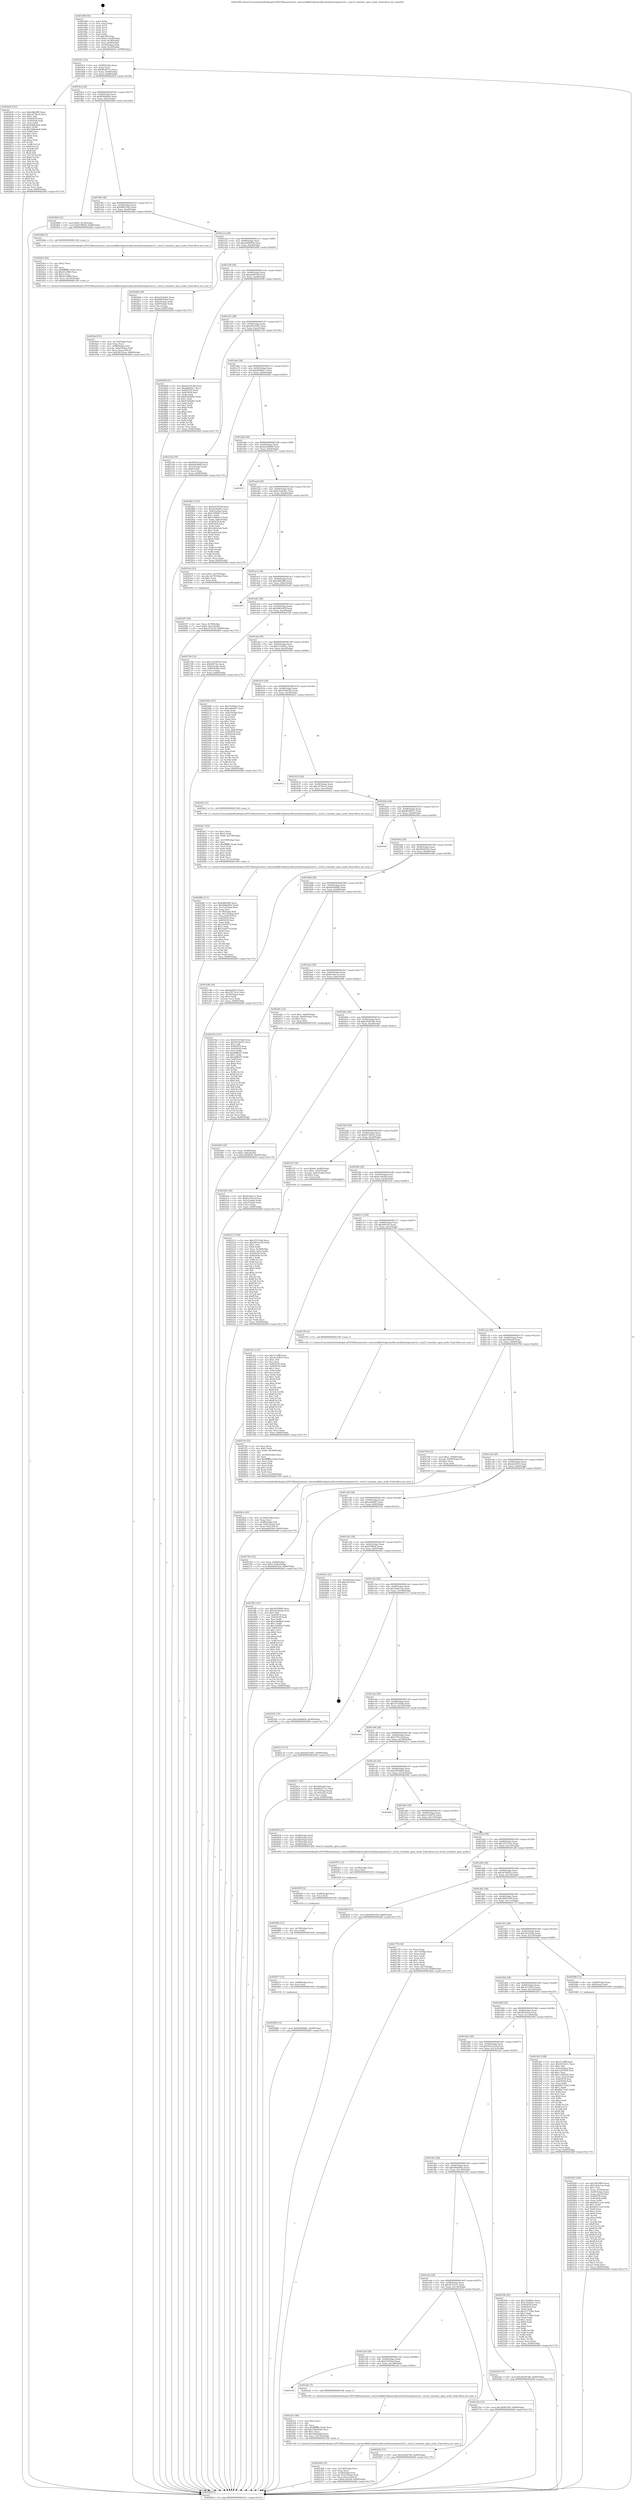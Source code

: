 digraph "0x401990" {
  label = "0x401990 (/mnt/c/Users/mathe/Desktop/tcc/POCII/binaries/extr_reactossdklib3rdpartyzlibcontribminizipiowin32.c_win32_translate_open_mode_Final-ollvm.out::main(0))"
  labelloc = "t"
  node[shape=record]

  Entry [label="",width=0.3,height=0.3,shape=circle,fillcolor=black,style=filled]
  "0x4019c2" [label="{
     0x4019c2 [32]\l
     | [instrs]\l
     &nbsp;&nbsp;0x4019c2 \<+6\>: mov -0x90(%rbp),%eax\l
     &nbsp;&nbsp;0x4019c8 \<+2\>: mov %eax,%ecx\l
     &nbsp;&nbsp;0x4019ca \<+6\>: sub $0x80ed373c,%ecx\l
     &nbsp;&nbsp;0x4019d0 \<+6\>: mov %eax,-0x94(%rbp)\l
     &nbsp;&nbsp;0x4019d6 \<+6\>: mov %ecx,-0x98(%rbp)\l
     &nbsp;&nbsp;0x4019dc \<+6\>: je 000000000040262f \<main+0xc9f\>\l
  }"]
  "0x40262f" [label="{
     0x40262f [147]\l
     | [instrs]\l
     &nbsp;&nbsp;0x40262f \<+5\>: mov $0xb48d2ff0,%eax\l
     &nbsp;&nbsp;0x402634 \<+5\>: mov $0xcd75dcc4,%ecx\l
     &nbsp;&nbsp;0x402639 \<+2\>: mov $0x1,%dl\l
     &nbsp;&nbsp;0x40263b \<+7\>: mov 0x405078,%esi\l
     &nbsp;&nbsp;0x402642 \<+7\>: mov 0x405058,%edi\l
     &nbsp;&nbsp;0x402649 \<+3\>: mov %esi,%r8d\l
     &nbsp;&nbsp;0x40264c \<+7\>: add $0x5d06e4e8,%r8d\l
     &nbsp;&nbsp;0x402653 \<+4\>: sub $0x1,%r8d\l
     &nbsp;&nbsp;0x402657 \<+7\>: sub $0x5d06e4e8,%r8d\l
     &nbsp;&nbsp;0x40265e \<+4\>: imul %r8d,%esi\l
     &nbsp;&nbsp;0x402662 \<+3\>: and $0x1,%esi\l
     &nbsp;&nbsp;0x402665 \<+3\>: cmp $0x0,%esi\l
     &nbsp;&nbsp;0x402668 \<+4\>: sete %r9b\l
     &nbsp;&nbsp;0x40266c \<+3\>: cmp $0xa,%edi\l
     &nbsp;&nbsp;0x40266f \<+4\>: setl %r10b\l
     &nbsp;&nbsp;0x402673 \<+3\>: mov %r9b,%r11b\l
     &nbsp;&nbsp;0x402676 \<+4\>: xor $0xff,%r11b\l
     &nbsp;&nbsp;0x40267a \<+3\>: mov %r10b,%bl\l
     &nbsp;&nbsp;0x40267d \<+3\>: xor $0xff,%bl\l
     &nbsp;&nbsp;0x402680 \<+3\>: xor $0x0,%dl\l
     &nbsp;&nbsp;0x402683 \<+3\>: mov %r11b,%r14b\l
     &nbsp;&nbsp;0x402686 \<+4\>: and $0x0,%r14b\l
     &nbsp;&nbsp;0x40268a \<+3\>: and %dl,%r9b\l
     &nbsp;&nbsp;0x40268d \<+3\>: mov %bl,%r15b\l
     &nbsp;&nbsp;0x402690 \<+4\>: and $0x0,%r15b\l
     &nbsp;&nbsp;0x402694 \<+3\>: and %dl,%r10b\l
     &nbsp;&nbsp;0x402697 \<+3\>: or %r9b,%r14b\l
     &nbsp;&nbsp;0x40269a \<+3\>: or %r10b,%r15b\l
     &nbsp;&nbsp;0x40269d \<+3\>: xor %r15b,%r14b\l
     &nbsp;&nbsp;0x4026a0 \<+3\>: or %bl,%r11b\l
     &nbsp;&nbsp;0x4026a3 \<+4\>: xor $0xff,%r11b\l
     &nbsp;&nbsp;0x4026a7 \<+3\>: or $0x0,%dl\l
     &nbsp;&nbsp;0x4026aa \<+3\>: and %dl,%r11b\l
     &nbsp;&nbsp;0x4026ad \<+3\>: or %r11b,%r14b\l
     &nbsp;&nbsp;0x4026b0 \<+4\>: test $0x1,%r14b\l
     &nbsp;&nbsp;0x4026b4 \<+3\>: cmovne %ecx,%eax\l
     &nbsp;&nbsp;0x4026b7 \<+6\>: mov %eax,-0x90(%rbp)\l
     &nbsp;&nbsp;0x4026bd \<+5\>: jmp 0000000000402b0f \<main+0x117f\>\l
  }"]
  "0x4019e2" [label="{
     0x4019e2 [28]\l
     | [instrs]\l
     &nbsp;&nbsp;0x4019e2 \<+5\>: jmp 00000000004019e7 \<main+0x57\>\l
     &nbsp;&nbsp;0x4019e7 \<+6\>: mov -0x94(%rbp),%eax\l
     &nbsp;&nbsp;0x4019ed \<+5\>: sub $0x85649ddc,%eax\l
     &nbsp;&nbsp;0x4019f2 \<+6\>: mov %eax,-0x9c(%rbp)\l
     &nbsp;&nbsp;0x4019f8 \<+6\>: je 00000000004029b8 \<main+0x1028\>\l
  }"]
  Exit [label="",width=0.3,height=0.3,shape=circle,fillcolor=black,style=filled,peripheries=2]
  "0x4029b8" [label="{
     0x4029b8 [22]\l
     | [instrs]\l
     &nbsp;&nbsp;0x4029b8 \<+7\>: movl $0x0,-0x34(%rbp)\l
     &nbsp;&nbsp;0x4029bf \<+10\>: movl $0xf79f6e8,-0x90(%rbp)\l
     &nbsp;&nbsp;0x4029c9 \<+5\>: jmp 0000000000402b0f \<main+0x117f\>\l
  }"]
  "0x4019fe" [label="{
     0x4019fe [28]\l
     | [instrs]\l
     &nbsp;&nbsp;0x4019fe \<+5\>: jmp 0000000000401a03 \<main+0x73\>\l
     &nbsp;&nbsp;0x401a03 \<+6\>: mov -0x94(%rbp),%eax\l
     &nbsp;&nbsp;0x401a09 \<+5\>: sub $0x98f103b0,%eax\l
     &nbsp;&nbsp;0x401a0e \<+6\>: mov %eax,-0xa0(%rbp)\l
     &nbsp;&nbsp;0x401a14 \<+6\>: je 00000000004024bb \<main+0xb2b\>\l
  }"]
  "0x402986" [label="{
     0x402986 [15]\l
     | [instrs]\l
     &nbsp;&nbsp;0x402986 \<+10\>: movl $0x85649ddc,-0x90(%rbp)\l
     &nbsp;&nbsp;0x402990 \<+5\>: jmp 0000000000402b0f \<main+0x117f\>\l
  }"]
  "0x4024bb" [label="{
     0x4024bb [5]\l
     | [instrs]\l
     &nbsp;&nbsp;0x4024bb \<+5\>: call 0000000000401160 \<next_i\>\l
     | [calls]\l
     &nbsp;&nbsp;0x401160 \{1\} (/mnt/c/Users/mathe/Desktop/tcc/POCII/binaries/extr_reactossdklib3rdpartyzlibcontribminizipiowin32.c_win32_translate_open_mode_Final-ollvm.out::next_i)\l
  }"]
  "0x401a1a" [label="{
     0x401a1a [28]\l
     | [instrs]\l
     &nbsp;&nbsp;0x401a1a \<+5\>: jmp 0000000000401a1f \<main+0x8f\>\l
     &nbsp;&nbsp;0x401a1f \<+6\>: mov -0x94(%rbp),%eax\l
     &nbsp;&nbsp;0x401a25 \<+5\>: sub $0xa569d95b,%eax\l
     &nbsp;&nbsp;0x401a2a \<+6\>: mov %eax,-0xa4(%rbp)\l
     &nbsp;&nbsp;0x401a30 \<+6\>: je 000000000040249d \<main+0xb0d\>\l
  }"]
  "0x402977" [label="{
     0x402977 [15]\l
     | [instrs]\l
     &nbsp;&nbsp;0x402977 \<+7\>: mov -0x88(%rbp),%rcx\l
     &nbsp;&nbsp;0x40297e \<+3\>: mov %rcx,%rdi\l
     &nbsp;&nbsp;0x402981 \<+5\>: call 0000000000401030 \<free@plt\>\l
     | [calls]\l
     &nbsp;&nbsp;0x401030 \{1\} (unknown)\l
  }"]
  "0x40249d" [label="{
     0x40249d [30]\l
     | [instrs]\l
     &nbsp;&nbsp;0x40249d \<+5\>: mov $0xb33ab561,%eax\l
     &nbsp;&nbsp;0x4024a2 \<+5\>: mov $0x98f103b0,%ecx\l
     &nbsp;&nbsp;0x4024a7 \<+3\>: mov -0x6c(%rbp),%edx\l
     &nbsp;&nbsp;0x4024aa \<+3\>: cmp -0x60(%rbp),%edx\l
     &nbsp;&nbsp;0x4024ad \<+3\>: cmovl %ecx,%eax\l
     &nbsp;&nbsp;0x4024b0 \<+6\>: mov %eax,-0x90(%rbp)\l
     &nbsp;&nbsp;0x4024b6 \<+5\>: jmp 0000000000402b0f \<main+0x117f\>\l
  }"]
  "0x401a36" [label="{
     0x401a36 [28]\l
     | [instrs]\l
     &nbsp;&nbsp;0x401a36 \<+5\>: jmp 0000000000401a3b \<main+0xab\>\l
     &nbsp;&nbsp;0x401a3b \<+6\>: mov -0x94(%rbp),%eax\l
     &nbsp;&nbsp;0x401a41 \<+5\>: sub $0xaaf44549,%eax\l
     &nbsp;&nbsp;0x401a46 \<+6\>: mov %eax,-0xa8(%rbp)\l
     &nbsp;&nbsp;0x401a4c \<+6\>: je 0000000000402858 \<main+0xec8\>\l
  }"]
  "0x40296b" [label="{
     0x40296b [12]\l
     | [instrs]\l
     &nbsp;&nbsp;0x40296b \<+4\>: mov -0x78(%rbp),%rcx\l
     &nbsp;&nbsp;0x40296f \<+3\>: mov %rcx,%rdi\l
     &nbsp;&nbsp;0x402972 \<+5\>: call 0000000000401030 \<free@plt\>\l
     | [calls]\l
     &nbsp;&nbsp;0x401030 \{1\} (unknown)\l
  }"]
  "0x402858" [label="{
     0x402858 [91]\l
     | [instrs]\l
     &nbsp;&nbsp;0x402858 \<+5\>: mov $0x6c978108,%eax\l
     &nbsp;&nbsp;0x40285d \<+5\>: mov $0xabfd44c7,%ecx\l
     &nbsp;&nbsp;0x402862 \<+7\>: mov 0x405078,%edx\l
     &nbsp;&nbsp;0x402869 \<+7\>: mov 0x405058,%esi\l
     &nbsp;&nbsp;0x402870 \<+2\>: mov %edx,%edi\l
     &nbsp;&nbsp;0x402872 \<+6\>: add $0x67de8db2,%edi\l
     &nbsp;&nbsp;0x402878 \<+3\>: sub $0x1,%edi\l
     &nbsp;&nbsp;0x40287b \<+6\>: sub $0x67de8db2,%edi\l
     &nbsp;&nbsp;0x402881 \<+3\>: imul %edi,%edx\l
     &nbsp;&nbsp;0x402884 \<+3\>: and $0x1,%edx\l
     &nbsp;&nbsp;0x402887 \<+3\>: cmp $0x0,%edx\l
     &nbsp;&nbsp;0x40288a \<+4\>: sete %r8b\l
     &nbsp;&nbsp;0x40288e \<+3\>: cmp $0xa,%esi\l
     &nbsp;&nbsp;0x402891 \<+4\>: setl %r9b\l
     &nbsp;&nbsp;0x402895 \<+3\>: mov %r8b,%r10b\l
     &nbsp;&nbsp;0x402898 \<+3\>: and %r9b,%r10b\l
     &nbsp;&nbsp;0x40289b \<+3\>: xor %r9b,%r8b\l
     &nbsp;&nbsp;0x40289e \<+3\>: or %r8b,%r10b\l
     &nbsp;&nbsp;0x4028a1 \<+4\>: test $0x1,%r10b\l
     &nbsp;&nbsp;0x4028a5 \<+3\>: cmovne %ecx,%eax\l
     &nbsp;&nbsp;0x4028a8 \<+6\>: mov %eax,-0x90(%rbp)\l
     &nbsp;&nbsp;0x4028ae \<+5\>: jmp 0000000000402b0f \<main+0x117f\>\l
  }"]
  "0x401a52" [label="{
     0x401a52 [28]\l
     | [instrs]\l
     &nbsp;&nbsp;0x401a52 \<+5\>: jmp 0000000000401a57 \<main+0xc7\>\l
     &nbsp;&nbsp;0x401a57 \<+6\>: mov -0x94(%rbp),%eax\l
     &nbsp;&nbsp;0x401a5d \<+5\>: sub $0xab014d47,%eax\l
     &nbsp;&nbsp;0x401a62 \<+6\>: mov %eax,-0xac(%rbp)\l
     &nbsp;&nbsp;0x401a68 \<+6\>: je 0000000000402144 \<main+0x7b4\>\l
  }"]
  "0x40295f" [label="{
     0x40295f [12]\l
     | [instrs]\l
     &nbsp;&nbsp;0x40295f \<+4\>: mov -0x68(%rbp),%rcx\l
     &nbsp;&nbsp;0x402963 \<+3\>: mov %rcx,%rdi\l
     &nbsp;&nbsp;0x402966 \<+5\>: call 0000000000401030 \<free@plt\>\l
     | [calls]\l
     &nbsp;&nbsp;0x401030 \{1\} (unknown)\l
  }"]
  "0x402144" [label="{
     0x402144 [30]\l
     | [instrs]\l
     &nbsp;&nbsp;0x402144 \<+5\>: mov $0x69474ced,%eax\l
     &nbsp;&nbsp;0x402149 \<+5\>: mov $0xda056bf0,%ecx\l
     &nbsp;&nbsp;0x40214e \<+3\>: mov -0x2c(%rbp),%edx\l
     &nbsp;&nbsp;0x402151 \<+3\>: cmp $0x0,%edx\l
     &nbsp;&nbsp;0x402154 \<+3\>: cmove %ecx,%eax\l
     &nbsp;&nbsp;0x402157 \<+6\>: mov %eax,-0x90(%rbp)\l
     &nbsp;&nbsp;0x40215d \<+5\>: jmp 0000000000402b0f \<main+0x117f\>\l
  }"]
  "0x401a6e" [label="{
     0x401a6e [28]\l
     | [instrs]\l
     &nbsp;&nbsp;0x401a6e \<+5\>: jmp 0000000000401a73 \<main+0xe3\>\l
     &nbsp;&nbsp;0x401a73 \<+6\>: mov -0x94(%rbp),%eax\l
     &nbsp;&nbsp;0x401a79 \<+5\>: sub $0xabfd44c7,%eax\l
     &nbsp;&nbsp;0x401a7e \<+6\>: mov %eax,-0xb0(%rbp)\l
     &nbsp;&nbsp;0x401a84 \<+6\>: je 00000000004028b3 \<main+0xf23\>\l
  }"]
  "0x402953" [label="{
     0x402953 [12]\l
     | [instrs]\l
     &nbsp;&nbsp;0x402953 \<+4\>: mov -0x58(%rbp),%rcx\l
     &nbsp;&nbsp;0x402957 \<+3\>: mov %rcx,%rdi\l
     &nbsp;&nbsp;0x40295a \<+5\>: call 0000000000401030 \<free@plt\>\l
     | [calls]\l
     &nbsp;&nbsp;0x401030 \{1\} (unknown)\l
  }"]
  "0x4028b3" [label="{
     0x4028b3 [118]\l
     | [instrs]\l
     &nbsp;&nbsp;0x4028b3 \<+5\>: mov $0x6c978108,%eax\l
     &nbsp;&nbsp;0x4028b8 \<+5\>: mov $0x2678dd5c,%ecx\l
     &nbsp;&nbsp;0x4028bd \<+6\>: mov -0x8c(%rbp),%edx\l
     &nbsp;&nbsp;0x4028c3 \<+6\>: sub $0xe7d0bbc3,%edx\l
     &nbsp;&nbsp;0x4028c9 \<+3\>: add $0x1,%edx\l
     &nbsp;&nbsp;0x4028cc \<+6\>: add $0xe7d0bbc3,%edx\l
     &nbsp;&nbsp;0x4028d2 \<+6\>: mov %edx,-0x8c(%rbp)\l
     &nbsp;&nbsp;0x4028d8 \<+7\>: mov 0x405078,%edx\l
     &nbsp;&nbsp;0x4028df \<+7\>: mov 0x405058,%esi\l
     &nbsp;&nbsp;0x4028e6 \<+2\>: mov %edx,%edi\l
     &nbsp;&nbsp;0x4028e8 \<+6\>: add $0x5a8cb1eb,%edi\l
     &nbsp;&nbsp;0x4028ee \<+3\>: sub $0x1,%edi\l
     &nbsp;&nbsp;0x4028f1 \<+6\>: sub $0x5a8cb1eb,%edi\l
     &nbsp;&nbsp;0x4028f7 \<+3\>: imul %edi,%edx\l
     &nbsp;&nbsp;0x4028fa \<+3\>: and $0x1,%edx\l
     &nbsp;&nbsp;0x4028fd \<+3\>: cmp $0x0,%edx\l
     &nbsp;&nbsp;0x402900 \<+4\>: sete %r8b\l
     &nbsp;&nbsp;0x402904 \<+3\>: cmp $0xa,%esi\l
     &nbsp;&nbsp;0x402907 \<+4\>: setl %r9b\l
     &nbsp;&nbsp;0x40290b \<+3\>: mov %r8b,%r10b\l
     &nbsp;&nbsp;0x40290e \<+3\>: and %r9b,%r10b\l
     &nbsp;&nbsp;0x402911 \<+3\>: xor %r9b,%r8b\l
     &nbsp;&nbsp;0x402914 \<+3\>: or %r8b,%r10b\l
     &nbsp;&nbsp;0x402917 \<+4\>: test $0x1,%r10b\l
     &nbsp;&nbsp;0x40291b \<+3\>: cmovne %ecx,%eax\l
     &nbsp;&nbsp;0x40291e \<+6\>: mov %eax,-0x90(%rbp)\l
     &nbsp;&nbsp;0x402924 \<+5\>: jmp 0000000000402b0f \<main+0x117f\>\l
  }"]
  "0x401a8a" [label="{
     0x401a8a [28]\l
     | [instrs]\l
     &nbsp;&nbsp;0x401a8a \<+5\>: jmp 0000000000401a8f \<main+0xff\>\l
     &nbsp;&nbsp;0x401a8f \<+6\>: mov -0x94(%rbp),%eax\l
     &nbsp;&nbsp;0x401a95 \<+5\>: sub $0xb2e46b89,%eax\l
     &nbsp;&nbsp;0x401a9a \<+6\>: mov %eax,-0xb4(%rbp)\l
     &nbsp;&nbsp;0x401aa0 \<+6\>: je 0000000000401f51 \<main+0x5c1\>\l
  }"]
  "0x40282e" [label="{
     0x40282e [42]\l
     | [instrs]\l
     &nbsp;&nbsp;0x40282e \<+6\>: mov -0x164(%rbp),%ecx\l
     &nbsp;&nbsp;0x402834 \<+3\>: imul %eax,%ecx\l
     &nbsp;&nbsp;0x402837 \<+7\>: mov -0x88(%rbp),%r8\l
     &nbsp;&nbsp;0x40283e \<+7\>: movslq -0x8c(%rbp),%r9\l
     &nbsp;&nbsp;0x402845 \<+4\>: mov %ecx,(%r8,%r9,4)\l
     &nbsp;&nbsp;0x402849 \<+10\>: movl $0xaaf44549,-0x90(%rbp)\l
     &nbsp;&nbsp;0x402853 \<+5\>: jmp 0000000000402b0f \<main+0x117f\>\l
  }"]
  "0x401f51" [label="{
     0x401f51\l
  }", style=dashed]
  "0x401aa6" [label="{
     0x401aa6 [28]\l
     | [instrs]\l
     &nbsp;&nbsp;0x401aa6 \<+5\>: jmp 0000000000401aab \<main+0x11b\>\l
     &nbsp;&nbsp;0x401aab \<+6\>: mov -0x94(%rbp),%eax\l
     &nbsp;&nbsp;0x401ab1 \<+5\>: sub $0xb33ab561,%eax\l
     &nbsp;&nbsp;0x401ab6 \<+6\>: mov %eax,-0xb8(%rbp)\l
     &nbsp;&nbsp;0x401abc \<+6\>: je 00000000004025e0 \<main+0xc50\>\l
  }"]
  "0x4027fa" [label="{
     0x4027fa [52]\l
     | [instrs]\l
     &nbsp;&nbsp;0x4027fa \<+2\>: xor %ecx,%ecx\l
     &nbsp;&nbsp;0x4027fc \<+5\>: mov $0x2,%edx\l
     &nbsp;&nbsp;0x402801 \<+6\>: mov %edx,-0x160(%rbp)\l
     &nbsp;&nbsp;0x402807 \<+1\>: cltd\l
     &nbsp;&nbsp;0x402808 \<+6\>: mov -0x160(%rbp),%esi\l
     &nbsp;&nbsp;0x40280e \<+2\>: idiv %esi\l
     &nbsp;&nbsp;0x402810 \<+6\>: imul $0xfffffffe,%edx,%edx\l
     &nbsp;&nbsp;0x402816 \<+2\>: mov %ecx,%edi\l
     &nbsp;&nbsp;0x402818 \<+2\>: sub %edx,%edi\l
     &nbsp;&nbsp;0x40281a \<+2\>: mov %ecx,%edx\l
     &nbsp;&nbsp;0x40281c \<+3\>: sub $0x1,%edx\l
     &nbsp;&nbsp;0x40281f \<+2\>: add %edx,%edi\l
     &nbsp;&nbsp;0x402821 \<+2\>: sub %edi,%ecx\l
     &nbsp;&nbsp;0x402823 \<+6\>: mov %ecx,-0x164(%rbp)\l
     &nbsp;&nbsp;0x402829 \<+5\>: call 0000000000401160 \<next_i\>\l
     | [calls]\l
     &nbsp;&nbsp;0x401160 \{1\} (/mnt/c/Users/mathe/Desktop/tcc/POCII/binaries/extr_reactossdklib3rdpartyzlibcontribminizipiowin32.c_win32_translate_open_mode_Final-ollvm.out::next_i)\l
  }"]
  "0x4025e0" [label="{
     0x4025e0 [23]\l
     | [instrs]\l
     &nbsp;&nbsp;0x4025e0 \<+7\>: movl $0x1,-0x70(%rbp)\l
     &nbsp;&nbsp;0x4025e7 \<+4\>: movslq -0x70(%rbp),%rax\l
     &nbsp;&nbsp;0x4025eb \<+4\>: shl $0x2,%rax\l
     &nbsp;&nbsp;0x4025ef \<+3\>: mov %rax,%rdi\l
     &nbsp;&nbsp;0x4025f2 \<+5\>: call 0000000000401050 \<malloc@plt\>\l
     | [calls]\l
     &nbsp;&nbsp;0x401050 \{1\} (unknown)\l
  }"]
  "0x401ac2" [label="{
     0x401ac2 [28]\l
     | [instrs]\l
     &nbsp;&nbsp;0x401ac2 \<+5\>: jmp 0000000000401ac7 \<main+0x137\>\l
     &nbsp;&nbsp;0x401ac7 \<+6\>: mov -0x94(%rbp),%eax\l
     &nbsp;&nbsp;0x401acd \<+5\>: sub $0xb48d2ff0,%eax\l
     &nbsp;&nbsp;0x401ad2 \<+6\>: mov %eax,-0xbc(%rbp)\l
     &nbsp;&nbsp;0x401ad8 \<+6\>: je 0000000000402a95 \<main+0x1105\>\l
  }"]
  "0x4027b4" [label="{
     0x4027b4 [32]\l
     | [instrs]\l
     &nbsp;&nbsp;0x4027b4 \<+7\>: mov %rax,-0x88(%rbp)\l
     &nbsp;&nbsp;0x4027bb \<+10\>: movl $0x0,-0x8c(%rbp)\l
     &nbsp;&nbsp;0x4027c5 \<+10\>: movl $0xb965c92f,-0x90(%rbp)\l
     &nbsp;&nbsp;0x4027cf \<+5\>: jmp 0000000000402b0f \<main+0x117f\>\l
  }"]
  "0x402a95" [label="{
     0x402a95\l
  }", style=dashed]
  "0x401ade" [label="{
     0x401ade [28]\l
     | [instrs]\l
     &nbsp;&nbsp;0x401ade \<+5\>: jmp 0000000000401ae3 \<main+0x153\>\l
     &nbsp;&nbsp;0x401ae3 \<+6\>: mov -0x94(%rbp),%eax\l
     &nbsp;&nbsp;0x401ae9 \<+5\>: sub $0xb965c92f,%eax\l
     &nbsp;&nbsp;0x401aee \<+6\>: mov %eax,-0xc0(%rbp)\l
     &nbsp;&nbsp;0x401af4 \<+6\>: je 00000000004027d4 \<main+0xe44\>\l
  }"]
  "0x4026fb" [label="{
     0x4026fb [111]\l
     | [instrs]\l
     &nbsp;&nbsp;0x4026fb \<+5\>: mov $0xb48d2ff0,%ecx\l
     &nbsp;&nbsp;0x402700 \<+5\>: mov $0x59de0042,%edx\l
     &nbsp;&nbsp;0x402705 \<+6\>: mov -0x15c(%rbp),%esi\l
     &nbsp;&nbsp;0x40270b \<+3\>: imul %eax,%esi\l
     &nbsp;&nbsp;0x40270e \<+4\>: mov -0x78(%rbp),%r8\l
     &nbsp;&nbsp;0x402712 \<+4\>: movslq -0x7c(%rbp),%r9\l
     &nbsp;&nbsp;0x402716 \<+4\>: mov %esi,(%r8,%r9,4)\l
     &nbsp;&nbsp;0x40271a \<+7\>: mov 0x405078,%eax\l
     &nbsp;&nbsp;0x402721 \<+7\>: mov 0x405058,%esi\l
     &nbsp;&nbsp;0x402728 \<+2\>: mov %eax,%edi\l
     &nbsp;&nbsp;0x40272a \<+6\>: sub $0x32e9571f,%edi\l
     &nbsp;&nbsp;0x402730 \<+3\>: sub $0x1,%edi\l
     &nbsp;&nbsp;0x402733 \<+6\>: add $0x32e9571f,%edi\l
     &nbsp;&nbsp;0x402739 \<+3\>: imul %edi,%eax\l
     &nbsp;&nbsp;0x40273c \<+3\>: and $0x1,%eax\l
     &nbsp;&nbsp;0x40273f \<+3\>: cmp $0x0,%eax\l
     &nbsp;&nbsp;0x402742 \<+4\>: sete %r10b\l
     &nbsp;&nbsp;0x402746 \<+3\>: cmp $0xa,%esi\l
     &nbsp;&nbsp;0x402749 \<+4\>: setl %r11b\l
     &nbsp;&nbsp;0x40274d \<+3\>: mov %r10b,%bl\l
     &nbsp;&nbsp;0x402750 \<+3\>: and %r11b,%bl\l
     &nbsp;&nbsp;0x402753 \<+3\>: xor %r11b,%r10b\l
     &nbsp;&nbsp;0x402756 \<+3\>: or %r10b,%bl\l
     &nbsp;&nbsp;0x402759 \<+3\>: test $0x1,%bl\l
     &nbsp;&nbsp;0x40275c \<+3\>: cmovne %edx,%ecx\l
     &nbsp;&nbsp;0x40275f \<+6\>: mov %ecx,-0x90(%rbp)\l
     &nbsp;&nbsp;0x402765 \<+5\>: jmp 0000000000402b0f \<main+0x117f\>\l
  }"]
  "0x4027d4" [label="{
     0x4027d4 [33]\l
     | [instrs]\l
     &nbsp;&nbsp;0x4027d4 \<+5\>: mov $0x21434076,%eax\l
     &nbsp;&nbsp;0x4027d9 \<+5\>: mov $0x40674a,%ecx\l
     &nbsp;&nbsp;0x4027de \<+6\>: mov -0x8c(%rbp),%edx\l
     &nbsp;&nbsp;0x4027e4 \<+3\>: cmp -0x80(%rbp),%edx\l
     &nbsp;&nbsp;0x4027e7 \<+3\>: cmovl %ecx,%eax\l
     &nbsp;&nbsp;0x4027ea \<+6\>: mov %eax,-0x90(%rbp)\l
     &nbsp;&nbsp;0x4027f0 \<+5\>: jmp 0000000000402b0f \<main+0x117f\>\l
  }"]
  "0x401afa" [label="{
     0x401afa [28]\l
     | [instrs]\l
     &nbsp;&nbsp;0x401afa \<+5\>: jmp 0000000000401aff \<main+0x16f\>\l
     &nbsp;&nbsp;0x401aff \<+6\>: mov -0x94(%rbp),%eax\l
     &nbsp;&nbsp;0x401b05 \<+5\>: sub $0xc35c8021,%eax\l
     &nbsp;&nbsp;0x401b0a \<+6\>: mov %eax,-0xc4(%rbp)\l
     &nbsp;&nbsp;0x401b10 \<+6\>: je 0000000000402566 \<main+0xbd6\>\l
  }"]
  "0x4026c7" [label="{
     0x4026c7 [52]\l
     | [instrs]\l
     &nbsp;&nbsp;0x4026c7 \<+2\>: xor %ecx,%ecx\l
     &nbsp;&nbsp;0x4026c9 \<+5\>: mov $0x2,%edx\l
     &nbsp;&nbsp;0x4026ce \<+6\>: mov %edx,-0x158(%rbp)\l
     &nbsp;&nbsp;0x4026d4 \<+1\>: cltd\l
     &nbsp;&nbsp;0x4026d5 \<+6\>: mov -0x158(%rbp),%esi\l
     &nbsp;&nbsp;0x4026db \<+2\>: idiv %esi\l
     &nbsp;&nbsp;0x4026dd \<+6\>: imul $0xfffffffe,%edx,%edx\l
     &nbsp;&nbsp;0x4026e3 \<+2\>: mov %ecx,%edi\l
     &nbsp;&nbsp;0x4026e5 \<+2\>: sub %edx,%edi\l
     &nbsp;&nbsp;0x4026e7 \<+2\>: mov %ecx,%edx\l
     &nbsp;&nbsp;0x4026e9 \<+3\>: sub $0x1,%edx\l
     &nbsp;&nbsp;0x4026ec \<+2\>: add %edx,%edi\l
     &nbsp;&nbsp;0x4026ee \<+2\>: sub %edi,%ecx\l
     &nbsp;&nbsp;0x4026f0 \<+6\>: mov %ecx,-0x15c(%rbp)\l
     &nbsp;&nbsp;0x4026f6 \<+5\>: call 0000000000401160 \<next_i\>\l
     | [calls]\l
     &nbsp;&nbsp;0x401160 \{1\} (/mnt/c/Users/mathe/Desktop/tcc/POCII/binaries/extr_reactossdklib3rdpartyzlibcontribminizipiowin32.c_win32_translate_open_mode_Final-ollvm.out::next_i)\l
  }"]
  "0x402566" [label="{
     0x402566 [107]\l
     | [instrs]\l
     &nbsp;&nbsp;0x402566 \<+5\>: mov $0x7fcb89ec,%eax\l
     &nbsp;&nbsp;0x40256b \<+5\>: mov $0xea8e687,%ecx\l
     &nbsp;&nbsp;0x402570 \<+2\>: xor %edx,%edx\l
     &nbsp;&nbsp;0x402572 \<+3\>: mov -0x6c(%rbp),%esi\l
     &nbsp;&nbsp;0x402575 \<+2\>: mov %edx,%edi\l
     &nbsp;&nbsp;0x402577 \<+2\>: sub %esi,%edi\l
     &nbsp;&nbsp;0x402579 \<+2\>: mov %edx,%esi\l
     &nbsp;&nbsp;0x40257b \<+3\>: sub $0x1,%esi\l
     &nbsp;&nbsp;0x40257e \<+2\>: add %esi,%edi\l
     &nbsp;&nbsp;0x402580 \<+2\>: mov %edx,%esi\l
     &nbsp;&nbsp;0x402582 \<+2\>: sub %edi,%esi\l
     &nbsp;&nbsp;0x402584 \<+3\>: mov %esi,-0x6c(%rbp)\l
     &nbsp;&nbsp;0x402587 \<+7\>: mov 0x405078,%esi\l
     &nbsp;&nbsp;0x40258e \<+7\>: mov 0x405058,%edi\l
     &nbsp;&nbsp;0x402595 \<+3\>: sub $0x1,%edx\l
     &nbsp;&nbsp;0x402598 \<+3\>: mov %esi,%r8d\l
     &nbsp;&nbsp;0x40259b \<+3\>: add %edx,%r8d\l
     &nbsp;&nbsp;0x40259e \<+4\>: imul %r8d,%esi\l
     &nbsp;&nbsp;0x4025a2 \<+3\>: and $0x1,%esi\l
     &nbsp;&nbsp;0x4025a5 \<+3\>: cmp $0x0,%esi\l
     &nbsp;&nbsp;0x4025a8 \<+4\>: sete %r9b\l
     &nbsp;&nbsp;0x4025ac \<+3\>: cmp $0xa,%edi\l
     &nbsp;&nbsp;0x4025af \<+4\>: setl %r10b\l
     &nbsp;&nbsp;0x4025b3 \<+3\>: mov %r9b,%r11b\l
     &nbsp;&nbsp;0x4025b6 \<+3\>: and %r10b,%r11b\l
     &nbsp;&nbsp;0x4025b9 \<+3\>: xor %r10b,%r9b\l
     &nbsp;&nbsp;0x4025bc \<+3\>: or %r9b,%r11b\l
     &nbsp;&nbsp;0x4025bf \<+4\>: test $0x1,%r11b\l
     &nbsp;&nbsp;0x4025c3 \<+3\>: cmovne %ecx,%eax\l
     &nbsp;&nbsp;0x4025c6 \<+6\>: mov %eax,-0x90(%rbp)\l
     &nbsp;&nbsp;0x4025cc \<+5\>: jmp 0000000000402b0f \<main+0x117f\>\l
  }"]
  "0x401b16" [label="{
     0x401b16 [28]\l
     | [instrs]\l
     &nbsp;&nbsp;0x401b16 \<+5\>: jmp 0000000000401b1b \<main+0x18b\>\l
     &nbsp;&nbsp;0x401b1b \<+6\>: mov -0x94(%rbp),%eax\l
     &nbsp;&nbsp;0x401b21 \<+5\>: sub $0xc9564295,%eax\l
     &nbsp;&nbsp;0x401b26 \<+6\>: mov %eax,-0xc8(%rbp)\l
     &nbsp;&nbsp;0x401b2c \<+6\>: je 00000000004029e3 \<main+0x1053\>\l
  }"]
  "0x4025f7" [label="{
     0x4025f7 [26]\l
     | [instrs]\l
     &nbsp;&nbsp;0x4025f7 \<+4\>: mov %rax,-0x78(%rbp)\l
     &nbsp;&nbsp;0x4025fb \<+7\>: movl $0x0,-0x7c(%rbp)\l
     &nbsp;&nbsp;0x402602 \<+10\>: movl $0x1f7f1a5f,-0x90(%rbp)\l
     &nbsp;&nbsp;0x40260c \<+5\>: jmp 0000000000402b0f \<main+0x117f\>\l
  }"]
  "0x4029e3" [label="{
     0x4029e3\l
  }", style=dashed]
  "0x401b32" [label="{
     0x401b32 [28]\l
     | [instrs]\l
     &nbsp;&nbsp;0x401b32 \<+5\>: jmp 0000000000401b37 \<main+0x1a7\>\l
     &nbsp;&nbsp;0x401b37 \<+6\>: mov -0x94(%rbp),%eax\l
     &nbsp;&nbsp;0x401b3d \<+5\>: sub $0xcd75dcc4,%eax\l
     &nbsp;&nbsp;0x401b42 \<+6\>: mov %eax,-0xcc(%rbp)\l
     &nbsp;&nbsp;0x401b48 \<+6\>: je 00000000004026c2 \<main+0xd32\>\l
  }"]
  "0x4024e8" [label="{
     0x4024e8 [35]\l
     | [instrs]\l
     &nbsp;&nbsp;0x4024e8 \<+6\>: mov -0x154(%rbp),%ecx\l
     &nbsp;&nbsp;0x4024ee \<+3\>: imul %eax,%ecx\l
     &nbsp;&nbsp;0x4024f1 \<+4\>: mov -0x68(%rbp),%rsi\l
     &nbsp;&nbsp;0x4024f5 \<+4\>: movslq -0x6c(%rbp),%rdi\l
     &nbsp;&nbsp;0x4024f9 \<+3\>: mov %ecx,(%rsi,%rdi,4)\l
     &nbsp;&nbsp;0x4024fc \<+10\>: movl $0x3f6761ae,-0x90(%rbp)\l
     &nbsp;&nbsp;0x402506 \<+5\>: jmp 0000000000402b0f \<main+0x117f\>\l
  }"]
  "0x4026c2" [label="{
     0x4026c2 [5]\l
     | [instrs]\l
     &nbsp;&nbsp;0x4026c2 \<+5\>: call 0000000000401160 \<next_i\>\l
     | [calls]\l
     &nbsp;&nbsp;0x401160 \{1\} (/mnt/c/Users/mathe/Desktop/tcc/POCII/binaries/extr_reactossdklib3rdpartyzlibcontribminizipiowin32.c_win32_translate_open_mode_Final-ollvm.out::next_i)\l
  }"]
  "0x401b4e" [label="{
     0x401b4e [28]\l
     | [instrs]\l
     &nbsp;&nbsp;0x401b4e \<+5\>: jmp 0000000000401b53 \<main+0x1c3\>\l
     &nbsp;&nbsp;0x401b53 \<+6\>: mov -0x94(%rbp),%eax\l
     &nbsp;&nbsp;0x401b59 \<+5\>: sub $0xd62f8971,%eax\l
     &nbsp;&nbsp;0x401b5e \<+6\>: mov %eax,-0xd0(%rbp)\l
     &nbsp;&nbsp;0x401b64 \<+6\>: je 0000000000401fe6 \<main+0x656\>\l
  }"]
  "0x4024c0" [label="{
     0x4024c0 [40]\l
     | [instrs]\l
     &nbsp;&nbsp;0x4024c0 \<+5\>: mov $0x2,%ecx\l
     &nbsp;&nbsp;0x4024c5 \<+1\>: cltd\l
     &nbsp;&nbsp;0x4024c6 \<+2\>: idiv %ecx\l
     &nbsp;&nbsp;0x4024c8 \<+6\>: imul $0xfffffffe,%edx,%ecx\l
     &nbsp;&nbsp;0x4024ce \<+6\>: sub $0xf21c6fb9,%ecx\l
     &nbsp;&nbsp;0x4024d4 \<+3\>: add $0x1,%ecx\l
     &nbsp;&nbsp;0x4024d7 \<+6\>: add $0xf21c6fb9,%ecx\l
     &nbsp;&nbsp;0x4024dd \<+6\>: mov %ecx,-0x154(%rbp)\l
     &nbsp;&nbsp;0x4024e3 \<+5\>: call 0000000000401160 \<next_i\>\l
     | [calls]\l
     &nbsp;&nbsp;0x401160 \{1\} (/mnt/c/Users/mathe/Desktop/tcc/POCII/binaries/extr_reactossdklib3rdpartyzlibcontribminizipiowin32.c_win32_translate_open_mode_Final-ollvm.out::next_i)\l
  }"]
  "0x401fe6" [label="{
     0x401fe6\l
  }", style=dashed]
  "0x401b6a" [label="{
     0x401b6a [28]\l
     | [instrs]\l
     &nbsp;&nbsp;0x401b6a \<+5\>: jmp 0000000000401b6f \<main+0x1df\>\l
     &nbsp;&nbsp;0x401b6f \<+6\>: mov -0x94(%rbp),%eax\l
     &nbsp;&nbsp;0x401b75 \<+5\>: sub $0xd9e6d10c,%eax\l
     &nbsp;&nbsp;0x401b7a \<+6\>: mov %eax,-0xd4(%rbp)\l
     &nbsp;&nbsp;0x401b80 \<+6\>: je 0000000000401ed8 \<main+0x548\>\l
  }"]
  "0x402483" [label="{
     0x402483 [26]\l
     | [instrs]\l
     &nbsp;&nbsp;0x402483 \<+4\>: mov %rax,-0x68(%rbp)\l
     &nbsp;&nbsp;0x402487 \<+7\>: movl $0x0,-0x6c(%rbp)\l
     &nbsp;&nbsp;0x40248e \<+10\>: movl $0xa569d95b,-0x90(%rbp)\l
     &nbsp;&nbsp;0x402498 \<+5\>: jmp 0000000000402b0f \<main+0x117f\>\l
  }"]
  "0x401ed8" [label="{
     0x401ed8 [30]\l
     | [instrs]\l
     &nbsp;&nbsp;0x401ed8 \<+5\>: mov $0xdad5453,%eax\l
     &nbsp;&nbsp;0x401edd \<+5\>: mov $0x25573e3c,%ecx\l
     &nbsp;&nbsp;0x401ee2 \<+3\>: mov -0x30(%rbp),%edx\l
     &nbsp;&nbsp;0x401ee5 \<+3\>: cmp $0x2,%edx\l
     &nbsp;&nbsp;0x401ee8 \<+3\>: cmovne %ecx,%eax\l
     &nbsp;&nbsp;0x401eeb \<+6\>: mov %eax,-0x90(%rbp)\l
     &nbsp;&nbsp;0x401ef1 \<+5\>: jmp 0000000000402b0f \<main+0x117f\>\l
  }"]
  "0x401b86" [label="{
     0x401b86 [28]\l
     | [instrs]\l
     &nbsp;&nbsp;0x401b86 \<+5\>: jmp 0000000000401b8b \<main+0x1fb\>\l
     &nbsp;&nbsp;0x401b8b \<+6\>: mov -0x94(%rbp),%eax\l
     &nbsp;&nbsp;0x401b91 \<+5\>: sub $0xda056bf0,%eax\l
     &nbsp;&nbsp;0x401b96 \<+6\>: mov %eax,-0xd8(%rbp)\l
     &nbsp;&nbsp;0x401b9c \<+6\>: je 0000000000402162 \<main+0x7d2\>\l
  }"]
  "0x402b0f" [label="{
     0x402b0f [5]\l
     | [instrs]\l
     &nbsp;&nbsp;0x402b0f \<+5\>: jmp 00000000004019c2 \<main+0x32\>\l
  }"]
  "0x401990" [label="{
     0x401990 [50]\l
     | [instrs]\l
     &nbsp;&nbsp;0x401990 \<+1\>: push %rbp\l
     &nbsp;&nbsp;0x401991 \<+3\>: mov %rsp,%rbp\l
     &nbsp;&nbsp;0x401994 \<+2\>: push %r15\l
     &nbsp;&nbsp;0x401996 \<+2\>: push %r14\l
     &nbsp;&nbsp;0x401998 \<+2\>: push %r13\l
     &nbsp;&nbsp;0x40199a \<+2\>: push %r12\l
     &nbsp;&nbsp;0x40199c \<+1\>: push %rbx\l
     &nbsp;&nbsp;0x40199d \<+7\>: sub $0x148,%rsp\l
     &nbsp;&nbsp;0x4019a4 \<+7\>: movl $0x0,-0x34(%rbp)\l
     &nbsp;&nbsp;0x4019ab \<+3\>: mov %edi,-0x38(%rbp)\l
     &nbsp;&nbsp;0x4019ae \<+4\>: mov %rsi,-0x40(%rbp)\l
     &nbsp;&nbsp;0x4019b2 \<+3\>: mov -0x38(%rbp),%edi\l
     &nbsp;&nbsp;0x4019b5 \<+3\>: mov %edi,-0x30(%rbp)\l
     &nbsp;&nbsp;0x4019b8 \<+10\>: movl $0xd9e6d10c,-0x90(%rbp)\l
  }"]
  "0x402309" [label="{
     0x402309 [35]\l
     | [instrs]\l
     &nbsp;&nbsp;0x402309 \<+6\>: mov -0x150(%rbp),%ecx\l
     &nbsp;&nbsp;0x40230f \<+3\>: imul %eax,%ecx\l
     &nbsp;&nbsp;0x402312 \<+4\>: mov -0x58(%rbp),%rsi\l
     &nbsp;&nbsp;0x402316 \<+4\>: movslq -0x5c(%rbp),%rdi\l
     &nbsp;&nbsp;0x40231a \<+3\>: mov %ecx,(%rsi,%rdi,4)\l
     &nbsp;&nbsp;0x40231d \<+10\>: movl $0xfc3eb5fd,-0x90(%rbp)\l
     &nbsp;&nbsp;0x402327 \<+5\>: jmp 0000000000402b0f \<main+0x117f\>\l
  }"]
  "0x402162" [label="{
     0x402162 [147]\l
     | [instrs]\l
     &nbsp;&nbsp;0x402162 \<+5\>: mov $0x1f3355db,%eax\l
     &nbsp;&nbsp;0x402167 \<+5\>: mov $0xf472bd32,%ecx\l
     &nbsp;&nbsp;0x40216c \<+2\>: mov $0x1,%dl\l
     &nbsp;&nbsp;0x40216e \<+7\>: mov 0x405078,%esi\l
     &nbsp;&nbsp;0x402175 \<+7\>: mov 0x405058,%edi\l
     &nbsp;&nbsp;0x40217c \<+3\>: mov %esi,%r8d\l
     &nbsp;&nbsp;0x40217f \<+7\>: add $0xdd8b5f7,%r8d\l
     &nbsp;&nbsp;0x402186 \<+4\>: sub $0x1,%r8d\l
     &nbsp;&nbsp;0x40218a \<+7\>: sub $0xdd8b5f7,%r8d\l
     &nbsp;&nbsp;0x402191 \<+4\>: imul %r8d,%esi\l
     &nbsp;&nbsp;0x402195 \<+3\>: and $0x1,%esi\l
     &nbsp;&nbsp;0x402198 \<+3\>: cmp $0x0,%esi\l
     &nbsp;&nbsp;0x40219b \<+4\>: sete %r9b\l
     &nbsp;&nbsp;0x40219f \<+3\>: cmp $0xa,%edi\l
     &nbsp;&nbsp;0x4021a2 \<+4\>: setl %r10b\l
     &nbsp;&nbsp;0x4021a6 \<+3\>: mov %r9b,%r11b\l
     &nbsp;&nbsp;0x4021a9 \<+4\>: xor $0xff,%r11b\l
     &nbsp;&nbsp;0x4021ad \<+3\>: mov %r10b,%bl\l
     &nbsp;&nbsp;0x4021b0 \<+3\>: xor $0xff,%bl\l
     &nbsp;&nbsp;0x4021b3 \<+3\>: xor $0x0,%dl\l
     &nbsp;&nbsp;0x4021b6 \<+3\>: mov %r11b,%r14b\l
     &nbsp;&nbsp;0x4021b9 \<+4\>: and $0x0,%r14b\l
     &nbsp;&nbsp;0x4021bd \<+3\>: and %dl,%r9b\l
     &nbsp;&nbsp;0x4021c0 \<+3\>: mov %bl,%r15b\l
     &nbsp;&nbsp;0x4021c3 \<+4\>: and $0x0,%r15b\l
     &nbsp;&nbsp;0x4021c7 \<+3\>: and %dl,%r10b\l
     &nbsp;&nbsp;0x4021ca \<+3\>: or %r9b,%r14b\l
     &nbsp;&nbsp;0x4021cd \<+3\>: or %r10b,%r15b\l
     &nbsp;&nbsp;0x4021d0 \<+3\>: xor %r15b,%r14b\l
     &nbsp;&nbsp;0x4021d3 \<+3\>: or %bl,%r11b\l
     &nbsp;&nbsp;0x4021d6 \<+4\>: xor $0xff,%r11b\l
     &nbsp;&nbsp;0x4021da \<+3\>: or $0x0,%dl\l
     &nbsp;&nbsp;0x4021dd \<+3\>: and %dl,%r11b\l
     &nbsp;&nbsp;0x4021e0 \<+3\>: or %r11b,%r14b\l
     &nbsp;&nbsp;0x4021e3 \<+4\>: test $0x1,%r14b\l
     &nbsp;&nbsp;0x4021e7 \<+3\>: cmovne %ecx,%eax\l
     &nbsp;&nbsp;0x4021ea \<+6\>: mov %eax,-0x90(%rbp)\l
     &nbsp;&nbsp;0x4021f0 \<+5\>: jmp 0000000000402b0f \<main+0x117f\>\l
  }"]
  "0x401ba2" [label="{
     0x401ba2 [28]\l
     | [instrs]\l
     &nbsp;&nbsp;0x401ba2 \<+5\>: jmp 0000000000401ba7 \<main+0x217\>\l
     &nbsp;&nbsp;0x401ba7 \<+6\>: mov -0x94(%rbp),%eax\l
     &nbsp;&nbsp;0x401bad \<+5\>: sub $0xdcc9ac1e,%eax\l
     &nbsp;&nbsp;0x401bb2 \<+6\>: mov %eax,-0xdc(%rbp)\l
     &nbsp;&nbsp;0x401bb8 \<+6\>: je 000000000040246c \<main+0xadc\>\l
  }"]
  "0x4022e1" [label="{
     0x4022e1 [40]\l
     | [instrs]\l
     &nbsp;&nbsp;0x4022e1 \<+5\>: mov $0x2,%ecx\l
     &nbsp;&nbsp;0x4022e6 \<+1\>: cltd\l
     &nbsp;&nbsp;0x4022e7 \<+2\>: idiv %ecx\l
     &nbsp;&nbsp;0x4022e9 \<+6\>: imul $0xfffffffe,%edx,%ecx\l
     &nbsp;&nbsp;0x4022ef \<+6\>: add $0x16b2bb40,%ecx\l
     &nbsp;&nbsp;0x4022f5 \<+3\>: add $0x1,%ecx\l
     &nbsp;&nbsp;0x4022f8 \<+6\>: sub $0x16b2bb40,%ecx\l
     &nbsp;&nbsp;0x4022fe \<+6\>: mov %ecx,-0x150(%rbp)\l
     &nbsp;&nbsp;0x402304 \<+5\>: call 0000000000401160 \<next_i\>\l
     | [calls]\l
     &nbsp;&nbsp;0x401160 \{1\} (/mnt/c/Users/mathe/Desktop/tcc/POCII/binaries/extr_reactossdklib3rdpartyzlibcontribminizipiowin32.c_win32_translate_open_mode_Final-ollvm.out::next_i)\l
  }"]
  "0x40246c" [label="{
     0x40246c [23]\l
     | [instrs]\l
     &nbsp;&nbsp;0x40246c \<+7\>: movl $0x1,-0x60(%rbp)\l
     &nbsp;&nbsp;0x402473 \<+4\>: movslq -0x60(%rbp),%rax\l
     &nbsp;&nbsp;0x402477 \<+4\>: shl $0x2,%rax\l
     &nbsp;&nbsp;0x40247b \<+3\>: mov %rax,%rdi\l
     &nbsp;&nbsp;0x40247e \<+5\>: call 0000000000401050 \<malloc@plt\>\l
     | [calls]\l
     &nbsp;&nbsp;0x401050 \{1\} (unknown)\l
  }"]
  "0x401bbe" [label="{
     0x401bbe [28]\l
     | [instrs]\l
     &nbsp;&nbsp;0x401bbe \<+5\>: jmp 0000000000401bc3 \<main+0x233\>\l
     &nbsp;&nbsp;0x401bc3 \<+6\>: mov -0x94(%rbp),%eax\l
     &nbsp;&nbsp;0x401bc9 \<+5\>: sub $0xe924676b,%eax\l
     &nbsp;&nbsp;0x401bce \<+6\>: mov %eax,-0xe0(%rbp)\l
     &nbsp;&nbsp;0x401bd4 \<+6\>: je 00000000004022be \<main+0x92e\>\l
  }"]
  "0x401e42" [label="{
     0x401e42\l
  }", style=dashed]
  "0x4022be" [label="{
     0x4022be [30]\l
     | [instrs]\l
     &nbsp;&nbsp;0x4022be \<+5\>: mov $0xdcc9ac1e,%eax\l
     &nbsp;&nbsp;0x4022c3 \<+5\>: mov $0x61476acf,%ecx\l
     &nbsp;&nbsp;0x4022c8 \<+3\>: mov -0x5c(%rbp),%edx\l
     &nbsp;&nbsp;0x4022cb \<+3\>: cmp -0x4c(%rbp),%edx\l
     &nbsp;&nbsp;0x4022ce \<+3\>: cmovl %ecx,%eax\l
     &nbsp;&nbsp;0x4022d1 \<+6\>: mov %eax,-0x90(%rbp)\l
     &nbsp;&nbsp;0x4022d7 \<+5\>: jmp 0000000000402b0f \<main+0x117f\>\l
  }"]
  "0x401bda" [label="{
     0x401bda [28]\l
     | [instrs]\l
     &nbsp;&nbsp;0x401bda \<+5\>: jmp 0000000000401bdf \<main+0x24f\>\l
     &nbsp;&nbsp;0x401bdf \<+6\>: mov -0x94(%rbp),%eax\l
     &nbsp;&nbsp;0x401be5 \<+5\>: sub $0xf472bd32,%eax\l
     &nbsp;&nbsp;0x401bea \<+6\>: mov %eax,-0xe4(%rbp)\l
     &nbsp;&nbsp;0x401bf0 \<+6\>: je 00000000004021f5 \<main+0x865\>\l
  }"]
  "0x4022dc" [label="{
     0x4022dc [5]\l
     | [instrs]\l
     &nbsp;&nbsp;0x4022dc \<+5\>: call 0000000000401160 \<next_i\>\l
     | [calls]\l
     &nbsp;&nbsp;0x401160 \{1\} (/mnt/c/Users/mathe/Desktop/tcc/POCII/binaries/extr_reactossdklib3rdpartyzlibcontribminizipiowin32.c_win32_translate_open_mode_Final-ollvm.out::next_i)\l
  }"]
  "0x4021f5" [label="{
     0x4021f5 [30]\l
     | [instrs]\l
     &nbsp;&nbsp;0x4021f5 \<+7\>: movl $0x64,-0x48(%rbp)\l
     &nbsp;&nbsp;0x4021fc \<+7\>: movl $0x1,-0x4c(%rbp)\l
     &nbsp;&nbsp;0x402203 \<+4\>: movslq -0x4c(%rbp),%rax\l
     &nbsp;&nbsp;0x402207 \<+4\>: shl $0x2,%rax\l
     &nbsp;&nbsp;0x40220b \<+3\>: mov %rax,%rdi\l
     &nbsp;&nbsp;0x40220e \<+5\>: call 0000000000401050 \<malloc@plt\>\l
     | [calls]\l
     &nbsp;&nbsp;0x401050 \{1\} (unknown)\l
  }"]
  "0x401bf6" [label="{
     0x401bf6 [28]\l
     | [instrs]\l
     &nbsp;&nbsp;0x401bf6 \<+5\>: jmp 0000000000401bfb \<main+0x26b\>\l
     &nbsp;&nbsp;0x401bfb \<+6\>: mov -0x94(%rbp),%eax\l
     &nbsp;&nbsp;0x401c01 \<+5\>: sub $0xfc3eb5fd,%eax\l
     &nbsp;&nbsp;0x401c06 \<+6\>: mov %eax,-0xe8(%rbp)\l
     &nbsp;&nbsp;0x401c0c \<+6\>: je 000000000040232c \<main+0x99c\>\l
  }"]
  "0x401e26" [label="{
     0x401e26 [28]\l
     | [instrs]\l
     &nbsp;&nbsp;0x401e26 \<+5\>: jmp 0000000000401e2b \<main+0x49b\>\l
     &nbsp;&nbsp;0x401e2b \<+6\>: mov -0x94(%rbp),%eax\l
     &nbsp;&nbsp;0x401e31 \<+5\>: sub $0x61476acf,%eax\l
     &nbsp;&nbsp;0x401e36 \<+6\>: mov %eax,-0x138(%rbp)\l
     &nbsp;&nbsp;0x401e3c \<+6\>: je 00000000004022dc \<main+0x94c\>\l
  }"]
  "0x40232c" [label="{
     0x40232c [137]\l
     | [instrs]\l
     &nbsp;&nbsp;0x40232c \<+5\>: mov $0x7cccffff,%eax\l
     &nbsp;&nbsp;0x402331 \<+5\>: mov $0x3e218f33,%ecx\l
     &nbsp;&nbsp;0x402336 \<+2\>: mov $0x1,%dl\l
     &nbsp;&nbsp;0x402338 \<+2\>: xor %esi,%esi\l
     &nbsp;&nbsp;0x40233a \<+7\>: mov 0x405078,%edi\l
     &nbsp;&nbsp;0x402341 \<+8\>: mov 0x405058,%r8d\l
     &nbsp;&nbsp;0x402349 \<+3\>: sub $0x1,%esi\l
     &nbsp;&nbsp;0x40234c \<+3\>: mov %edi,%r9d\l
     &nbsp;&nbsp;0x40234f \<+3\>: add %esi,%r9d\l
     &nbsp;&nbsp;0x402352 \<+4\>: imul %r9d,%edi\l
     &nbsp;&nbsp;0x402356 \<+3\>: and $0x1,%edi\l
     &nbsp;&nbsp;0x402359 \<+3\>: cmp $0x0,%edi\l
     &nbsp;&nbsp;0x40235c \<+4\>: sete %r10b\l
     &nbsp;&nbsp;0x402360 \<+4\>: cmp $0xa,%r8d\l
     &nbsp;&nbsp;0x402364 \<+4\>: setl %r11b\l
     &nbsp;&nbsp;0x402368 \<+3\>: mov %r10b,%bl\l
     &nbsp;&nbsp;0x40236b \<+3\>: xor $0xff,%bl\l
     &nbsp;&nbsp;0x40236e \<+3\>: mov %r11b,%r14b\l
     &nbsp;&nbsp;0x402371 \<+4\>: xor $0xff,%r14b\l
     &nbsp;&nbsp;0x402375 \<+3\>: xor $0x1,%dl\l
     &nbsp;&nbsp;0x402378 \<+3\>: mov %bl,%r15b\l
     &nbsp;&nbsp;0x40237b \<+4\>: and $0xff,%r15b\l
     &nbsp;&nbsp;0x40237f \<+3\>: and %dl,%r10b\l
     &nbsp;&nbsp;0x402382 \<+3\>: mov %r14b,%r12b\l
     &nbsp;&nbsp;0x402385 \<+4\>: and $0xff,%r12b\l
     &nbsp;&nbsp;0x402389 \<+3\>: and %dl,%r11b\l
     &nbsp;&nbsp;0x40238c \<+3\>: or %r10b,%r15b\l
     &nbsp;&nbsp;0x40238f \<+3\>: or %r11b,%r12b\l
     &nbsp;&nbsp;0x402392 \<+3\>: xor %r12b,%r15b\l
     &nbsp;&nbsp;0x402395 \<+3\>: or %r14b,%bl\l
     &nbsp;&nbsp;0x402398 \<+3\>: xor $0xff,%bl\l
     &nbsp;&nbsp;0x40239b \<+3\>: or $0x1,%dl\l
     &nbsp;&nbsp;0x40239e \<+2\>: and %dl,%bl\l
     &nbsp;&nbsp;0x4023a0 \<+3\>: or %bl,%r15b\l
     &nbsp;&nbsp;0x4023a3 \<+4\>: test $0x1,%r15b\l
     &nbsp;&nbsp;0x4023a7 \<+3\>: cmovne %ecx,%eax\l
     &nbsp;&nbsp;0x4023aa \<+6\>: mov %eax,-0x90(%rbp)\l
     &nbsp;&nbsp;0x4023b0 \<+5\>: jmp 0000000000402b0f \<main+0x117f\>\l
  }"]
  "0x401c12" [label="{
     0x401c12 [28]\l
     | [instrs]\l
     &nbsp;&nbsp;0x401c12 \<+5\>: jmp 0000000000401c17 \<main+0x287\>\l
     &nbsp;&nbsp;0x401c17 \<+6\>: mov -0x94(%rbp),%eax\l
     &nbsp;&nbsp;0x401c1d \<+5\>: sub $0x40674a,%eax\l
     &nbsp;&nbsp;0x401c22 \<+6\>: mov %eax,-0xec(%rbp)\l
     &nbsp;&nbsp;0x401c28 \<+6\>: je 00000000004027f5 \<main+0xe65\>\l
  }"]
  "0x40245d" [label="{
     0x40245d [15]\l
     | [instrs]\l
     &nbsp;&nbsp;0x40245d \<+10\>: movl $0xe924676b,-0x90(%rbp)\l
     &nbsp;&nbsp;0x402467 \<+5\>: jmp 0000000000402b0f \<main+0x117f\>\l
  }"]
  "0x4027f5" [label="{
     0x4027f5 [5]\l
     | [instrs]\l
     &nbsp;&nbsp;0x4027f5 \<+5\>: call 0000000000401160 \<next_i\>\l
     | [calls]\l
     &nbsp;&nbsp;0x401160 \{1\} (/mnt/c/Users/mathe/Desktop/tcc/POCII/binaries/extr_reactossdklib3rdpartyzlibcontribminizipiowin32.c_win32_translate_open_mode_Final-ollvm.out::next_i)\l
  }"]
  "0x401c2e" [label="{
     0x401c2e [28]\l
     | [instrs]\l
     &nbsp;&nbsp;0x401c2e \<+5\>: jmp 0000000000401c33 \<main+0x2a3\>\l
     &nbsp;&nbsp;0x401c33 \<+6\>: mov -0x94(%rbp),%eax\l
     &nbsp;&nbsp;0x401c39 \<+5\>: sub $0x560ed4,%eax\l
     &nbsp;&nbsp;0x401c3e \<+6\>: mov %eax,-0xf0(%rbp)\l
     &nbsp;&nbsp;0x401c44 \<+6\>: je 000000000040279d \<main+0xe0d\>\l
  }"]
  "0x401e0a" [label="{
     0x401e0a [28]\l
     | [instrs]\l
     &nbsp;&nbsp;0x401e0a \<+5\>: jmp 0000000000401e0f \<main+0x47f\>\l
     &nbsp;&nbsp;0x401e0f \<+6\>: mov -0x94(%rbp),%eax\l
     &nbsp;&nbsp;0x401e15 \<+5\>: sub $0x5fc55e31,%eax\l
     &nbsp;&nbsp;0x401e1a \<+6\>: mov %eax,-0x134(%rbp)\l
     &nbsp;&nbsp;0x401e20 \<+6\>: je 000000000040245d \<main+0xacd\>\l
  }"]
  "0x40279d" [label="{
     0x40279d [23]\l
     | [instrs]\l
     &nbsp;&nbsp;0x40279d \<+7\>: movl $0x1,-0x80(%rbp)\l
     &nbsp;&nbsp;0x4027a4 \<+4\>: movslq -0x80(%rbp),%rax\l
     &nbsp;&nbsp;0x4027a8 \<+4\>: shl $0x2,%rax\l
     &nbsp;&nbsp;0x4027ac \<+3\>: mov %rax,%rdi\l
     &nbsp;&nbsp;0x4027af \<+5\>: call 0000000000401050 \<malloc@plt\>\l
     | [calls]\l
     &nbsp;&nbsp;0x401050 \{1\} (unknown)\l
  }"]
  "0x401c4a" [label="{
     0x401c4a [28]\l
     | [instrs]\l
     &nbsp;&nbsp;0x401c4a \<+5\>: jmp 0000000000401c4f \<main+0x2bf\>\l
     &nbsp;&nbsp;0x401c4f \<+6\>: mov -0x94(%rbp),%eax\l
     &nbsp;&nbsp;0x401c55 \<+5\>: sub $0xdad5453,%eax\l
     &nbsp;&nbsp;0x401c5a \<+6\>: mov %eax,-0xf4(%rbp)\l
     &nbsp;&nbsp;0x401c60 \<+6\>: je 0000000000401ff5 \<main+0x665\>\l
  }"]
  "0x40276a" [label="{
     0x40276a [15]\l
     | [instrs]\l
     &nbsp;&nbsp;0x40276a \<+10\>: movl $0x3b067050,-0x90(%rbp)\l
     &nbsp;&nbsp;0x402774 \<+5\>: jmp 0000000000402b0f \<main+0x117f\>\l
  }"]
  "0x401ff5" [label="{
     0x401ff5 [147]\l
     | [instrs]\l
     &nbsp;&nbsp;0x401ff5 \<+5\>: mov $0x20f19fb9,%eax\l
     &nbsp;&nbsp;0x401ffa \<+5\>: mov $0x3b3c82ab,%ecx\l
     &nbsp;&nbsp;0x401fff \<+2\>: mov $0x1,%dl\l
     &nbsp;&nbsp;0x402001 \<+7\>: mov 0x405078,%esi\l
     &nbsp;&nbsp;0x402008 \<+7\>: mov 0x405058,%edi\l
     &nbsp;&nbsp;0x40200f \<+3\>: mov %esi,%r8d\l
     &nbsp;&nbsp;0x402012 \<+7\>: add $0xc2b6fbe0,%r8d\l
     &nbsp;&nbsp;0x402019 \<+4\>: sub $0x1,%r8d\l
     &nbsp;&nbsp;0x40201d \<+7\>: sub $0xc2b6fbe0,%r8d\l
     &nbsp;&nbsp;0x402024 \<+4\>: imul %r8d,%esi\l
     &nbsp;&nbsp;0x402028 \<+3\>: and $0x1,%esi\l
     &nbsp;&nbsp;0x40202b \<+3\>: cmp $0x0,%esi\l
     &nbsp;&nbsp;0x40202e \<+4\>: sete %r9b\l
     &nbsp;&nbsp;0x402032 \<+3\>: cmp $0xa,%edi\l
     &nbsp;&nbsp;0x402035 \<+4\>: setl %r10b\l
     &nbsp;&nbsp;0x402039 \<+3\>: mov %r9b,%r11b\l
     &nbsp;&nbsp;0x40203c \<+4\>: xor $0xff,%r11b\l
     &nbsp;&nbsp;0x402040 \<+3\>: mov %r10b,%bl\l
     &nbsp;&nbsp;0x402043 \<+3\>: xor $0xff,%bl\l
     &nbsp;&nbsp;0x402046 \<+3\>: xor $0x1,%dl\l
     &nbsp;&nbsp;0x402049 \<+3\>: mov %r11b,%r14b\l
     &nbsp;&nbsp;0x40204c \<+4\>: and $0xff,%r14b\l
     &nbsp;&nbsp;0x402050 \<+3\>: and %dl,%r9b\l
     &nbsp;&nbsp;0x402053 \<+3\>: mov %bl,%r15b\l
     &nbsp;&nbsp;0x402056 \<+4\>: and $0xff,%r15b\l
     &nbsp;&nbsp;0x40205a \<+3\>: and %dl,%r10b\l
     &nbsp;&nbsp;0x40205d \<+3\>: or %r9b,%r14b\l
     &nbsp;&nbsp;0x402060 \<+3\>: or %r10b,%r15b\l
     &nbsp;&nbsp;0x402063 \<+3\>: xor %r15b,%r14b\l
     &nbsp;&nbsp;0x402066 \<+3\>: or %bl,%r11b\l
     &nbsp;&nbsp;0x402069 \<+4\>: xor $0xff,%r11b\l
     &nbsp;&nbsp;0x40206d \<+3\>: or $0x1,%dl\l
     &nbsp;&nbsp;0x402070 \<+3\>: and %dl,%r11b\l
     &nbsp;&nbsp;0x402073 \<+3\>: or %r11b,%r14b\l
     &nbsp;&nbsp;0x402076 \<+4\>: test $0x1,%r14b\l
     &nbsp;&nbsp;0x40207a \<+3\>: cmovne %ecx,%eax\l
     &nbsp;&nbsp;0x40207d \<+6\>: mov %eax,-0x90(%rbp)\l
     &nbsp;&nbsp;0x402083 \<+5\>: jmp 0000000000402b0f \<main+0x117f\>\l
  }"]
  "0x401c66" [label="{
     0x401c66 [28]\l
     | [instrs]\l
     &nbsp;&nbsp;0x401c66 \<+5\>: jmp 0000000000401c6b \<main+0x2db\>\l
     &nbsp;&nbsp;0x401c6b \<+6\>: mov -0x94(%rbp),%eax\l
     &nbsp;&nbsp;0x401c71 \<+5\>: sub $0xea8e687,%eax\l
     &nbsp;&nbsp;0x401c76 \<+6\>: mov %eax,-0xf8(%rbp)\l
     &nbsp;&nbsp;0x401c7c \<+6\>: je 00000000004025d1 \<main+0xc41\>\l
  }"]
  "0x401dee" [label="{
     0x401dee [28]\l
     | [instrs]\l
     &nbsp;&nbsp;0x401dee \<+5\>: jmp 0000000000401df3 \<main+0x463\>\l
     &nbsp;&nbsp;0x401df3 \<+6\>: mov -0x94(%rbp),%eax\l
     &nbsp;&nbsp;0x401df9 \<+5\>: sub $0x59de0042,%eax\l
     &nbsp;&nbsp;0x401dfe \<+6\>: mov %eax,-0x130(%rbp)\l
     &nbsp;&nbsp;0x401e04 \<+6\>: je 000000000040276a \<main+0xdda\>\l
  }"]
  "0x4025d1" [label="{
     0x4025d1 [15]\l
     | [instrs]\l
     &nbsp;&nbsp;0x4025d1 \<+10\>: movl $0xa569d95b,-0x90(%rbp)\l
     &nbsp;&nbsp;0x4025db \<+5\>: jmp 0000000000402b0f \<main+0x117f\>\l
  }"]
  "0x401c82" [label="{
     0x401c82 [28]\l
     | [instrs]\l
     &nbsp;&nbsp;0x401c82 \<+5\>: jmp 0000000000401c87 \<main+0x2f7\>\l
     &nbsp;&nbsp;0x401c87 \<+6\>: mov -0x94(%rbp),%eax\l
     &nbsp;&nbsp;0x401c8d \<+5\>: sub $0xf79f6e8,%eax\l
     &nbsp;&nbsp;0x401c92 \<+6\>: mov %eax,-0xfc(%rbp)\l
     &nbsp;&nbsp;0x401c98 \<+6\>: je 00000000004029ce \<main+0x103e\>\l
  }"]
  "0x4022af" [label="{
     0x4022af [15]\l
     | [instrs]\l
     &nbsp;&nbsp;0x4022af \<+10\>: movl $0xe924676b,-0x90(%rbp)\l
     &nbsp;&nbsp;0x4022b9 \<+5\>: jmp 0000000000402b0f \<main+0x117f\>\l
  }"]
  "0x4029ce" [label="{
     0x4029ce [21]\l
     | [instrs]\l
     &nbsp;&nbsp;0x4029ce \<+3\>: mov -0x34(%rbp),%eax\l
     &nbsp;&nbsp;0x4029d1 \<+7\>: add $0x148,%rsp\l
     &nbsp;&nbsp;0x4029d8 \<+1\>: pop %rbx\l
     &nbsp;&nbsp;0x4029d9 \<+2\>: pop %r12\l
     &nbsp;&nbsp;0x4029db \<+2\>: pop %r13\l
     &nbsp;&nbsp;0x4029dd \<+2\>: pop %r14\l
     &nbsp;&nbsp;0x4029df \<+2\>: pop %r15\l
     &nbsp;&nbsp;0x4029e1 \<+1\>: pop %rbp\l
     &nbsp;&nbsp;0x4029e2 \<+1\>: ret\l
  }"]
  "0x401c9e" [label="{
     0x401c9e [28]\l
     | [instrs]\l
     &nbsp;&nbsp;0x401c9e \<+5\>: jmp 0000000000401ca3 \<main+0x313\>\l
     &nbsp;&nbsp;0x401ca3 \<+6\>: mov -0x94(%rbp),%eax\l
     &nbsp;&nbsp;0x401ca9 \<+5\>: sub $0x10a6c1ae,%eax\l
     &nbsp;&nbsp;0x401cae \<+6\>: mov %eax,-0x100(%rbp)\l
     &nbsp;&nbsp;0x401cb4 \<+6\>: je 0000000000402135 \<main+0x7a5\>\l
  }"]
  "0x401dd2" [label="{
     0x401dd2 [28]\l
     | [instrs]\l
     &nbsp;&nbsp;0x401dd2 \<+5\>: jmp 0000000000401dd7 \<main+0x447\>\l
     &nbsp;&nbsp;0x401dd7 \<+6\>: mov -0x94(%rbp),%eax\l
     &nbsp;&nbsp;0x401ddd \<+5\>: sub $0x4931ee38,%eax\l
     &nbsp;&nbsp;0x401de2 \<+6\>: mov %eax,-0x12c(%rbp)\l
     &nbsp;&nbsp;0x401de8 \<+6\>: je 00000000004022af \<main+0x91f\>\l
  }"]
  "0x402135" [label="{
     0x402135 [15]\l
     | [instrs]\l
     &nbsp;&nbsp;0x402135 \<+10\>: movl $0xab014d47,-0x90(%rbp)\l
     &nbsp;&nbsp;0x40213f \<+5\>: jmp 0000000000402b0f \<main+0x117f\>\l
  }"]
  "0x401cba" [label="{
     0x401cba [28]\l
     | [instrs]\l
     &nbsp;&nbsp;0x401cba \<+5\>: jmp 0000000000401cbf \<main+0x32f\>\l
     &nbsp;&nbsp;0x401cbf \<+6\>: mov -0x94(%rbp),%eax\l
     &nbsp;&nbsp;0x401cc5 \<+5\>: sub $0x1f3355db,%eax\l
     &nbsp;&nbsp;0x401cca \<+6\>: mov %eax,-0x104(%rbp)\l
     &nbsp;&nbsp;0x401cd0 \<+6\>: je 0000000000402a1d \<main+0x108d\>\l
  }"]
  "0x40250b" [label="{
     0x40250b [91]\l
     | [instrs]\l
     &nbsp;&nbsp;0x40250b \<+5\>: mov $0x7fcb89ec,%eax\l
     &nbsp;&nbsp;0x402510 \<+5\>: mov $0xc35c8021,%ecx\l
     &nbsp;&nbsp;0x402515 \<+7\>: mov 0x405078,%edx\l
     &nbsp;&nbsp;0x40251c \<+7\>: mov 0x405058,%esi\l
     &nbsp;&nbsp;0x402523 \<+2\>: mov %edx,%edi\l
     &nbsp;&nbsp;0x402525 \<+6\>: add $0x23175f4e,%edi\l
     &nbsp;&nbsp;0x40252b \<+3\>: sub $0x1,%edi\l
     &nbsp;&nbsp;0x40252e \<+6\>: sub $0x23175f4e,%edi\l
     &nbsp;&nbsp;0x402534 \<+3\>: imul %edi,%edx\l
     &nbsp;&nbsp;0x402537 \<+3\>: and $0x1,%edx\l
     &nbsp;&nbsp;0x40253a \<+3\>: cmp $0x0,%edx\l
     &nbsp;&nbsp;0x40253d \<+4\>: sete %r8b\l
     &nbsp;&nbsp;0x402541 \<+3\>: cmp $0xa,%esi\l
     &nbsp;&nbsp;0x402544 \<+4\>: setl %r9b\l
     &nbsp;&nbsp;0x402548 \<+3\>: mov %r8b,%r10b\l
     &nbsp;&nbsp;0x40254b \<+3\>: and %r9b,%r10b\l
     &nbsp;&nbsp;0x40254e \<+3\>: xor %r9b,%r8b\l
     &nbsp;&nbsp;0x402551 \<+3\>: or %r8b,%r10b\l
     &nbsp;&nbsp;0x402554 \<+4\>: test $0x1,%r10b\l
     &nbsp;&nbsp;0x402558 \<+3\>: cmovne %ecx,%eax\l
     &nbsp;&nbsp;0x40255b \<+6\>: mov %eax,-0x90(%rbp)\l
     &nbsp;&nbsp;0x402561 \<+5\>: jmp 0000000000402b0f \<main+0x117f\>\l
  }"]
  "0x402a1d" [label="{
     0x402a1d\l
  }", style=dashed]
  "0x401cd6" [label="{
     0x401cd6 [28]\l
     | [instrs]\l
     &nbsp;&nbsp;0x401cd6 \<+5\>: jmp 0000000000401cdb \<main+0x34b\>\l
     &nbsp;&nbsp;0x401cdb \<+6\>: mov -0x94(%rbp),%eax\l
     &nbsp;&nbsp;0x401ce1 \<+5\>: sub $0x1f7f1a5f,%eax\l
     &nbsp;&nbsp;0x401ce6 \<+6\>: mov %eax,-0x108(%rbp)\l
     &nbsp;&nbsp;0x401cec \<+6\>: je 0000000000402611 \<main+0xc81\>\l
  }"]
  "0x401db6" [label="{
     0x401db6 [28]\l
     | [instrs]\l
     &nbsp;&nbsp;0x401db6 \<+5\>: jmp 0000000000401dbb \<main+0x42b\>\l
     &nbsp;&nbsp;0x401dbb \<+6\>: mov -0x94(%rbp),%eax\l
     &nbsp;&nbsp;0x401dc1 \<+5\>: sub $0x3f6761ae,%eax\l
     &nbsp;&nbsp;0x401dc6 \<+6\>: mov %eax,-0x128(%rbp)\l
     &nbsp;&nbsp;0x401dcc \<+6\>: je 000000000040250b \<main+0xb7b\>\l
  }"]
  "0x402611" [label="{
     0x402611 [30]\l
     | [instrs]\l
     &nbsp;&nbsp;0x402611 \<+5\>: mov $0x560ed4,%eax\l
     &nbsp;&nbsp;0x402616 \<+5\>: mov $0x80ed373c,%ecx\l
     &nbsp;&nbsp;0x40261b \<+3\>: mov -0x7c(%rbp),%edx\l
     &nbsp;&nbsp;0x40261e \<+3\>: cmp -0x70(%rbp),%edx\l
     &nbsp;&nbsp;0x402621 \<+3\>: cmovl %ecx,%eax\l
     &nbsp;&nbsp;0x402624 \<+6\>: mov %eax,-0x90(%rbp)\l
     &nbsp;&nbsp;0x40262a \<+5\>: jmp 0000000000402b0f \<main+0x117f\>\l
  }"]
  "0x401cf2" [label="{
     0x401cf2 [28]\l
     | [instrs]\l
     &nbsp;&nbsp;0x401cf2 \<+5\>: jmp 0000000000401cf7 \<main+0x367\>\l
     &nbsp;&nbsp;0x401cf7 \<+6\>: mov -0x94(%rbp),%eax\l
     &nbsp;&nbsp;0x401cfd \<+5\>: sub $0x20f19fb9,%eax\l
     &nbsp;&nbsp;0x401d02 \<+6\>: mov %eax,-0x10c(%rbp)\l
     &nbsp;&nbsp;0x401d08 \<+6\>: je 00000000004029fe \<main+0x106e\>\l
  }"]
  "0x4023b5" [label="{
     0x4023b5 [168]\l
     | [instrs]\l
     &nbsp;&nbsp;0x4023b5 \<+5\>: mov $0x7cccffff,%eax\l
     &nbsp;&nbsp;0x4023ba \<+5\>: mov $0x5fc55e31,%ecx\l
     &nbsp;&nbsp;0x4023bf \<+2\>: mov $0x1,%dl\l
     &nbsp;&nbsp;0x4023c1 \<+3\>: mov -0x5c(%rbp),%esi\l
     &nbsp;&nbsp;0x4023c4 \<+6\>: sub $0x122f5624,%esi\l
     &nbsp;&nbsp;0x4023ca \<+3\>: add $0x1,%esi\l
     &nbsp;&nbsp;0x4023cd \<+6\>: add $0x122f5624,%esi\l
     &nbsp;&nbsp;0x4023d3 \<+3\>: mov %esi,-0x5c(%rbp)\l
     &nbsp;&nbsp;0x4023d6 \<+7\>: mov 0x405078,%esi\l
     &nbsp;&nbsp;0x4023dd \<+7\>: mov 0x405058,%edi\l
     &nbsp;&nbsp;0x4023e4 \<+3\>: mov %esi,%r8d\l
     &nbsp;&nbsp;0x4023e7 \<+7\>: add $0x68277eb5,%r8d\l
     &nbsp;&nbsp;0x4023ee \<+4\>: sub $0x1,%r8d\l
     &nbsp;&nbsp;0x4023f2 \<+7\>: sub $0x68277eb5,%r8d\l
     &nbsp;&nbsp;0x4023f9 \<+4\>: imul %r8d,%esi\l
     &nbsp;&nbsp;0x4023fd \<+3\>: and $0x1,%esi\l
     &nbsp;&nbsp;0x402400 \<+3\>: cmp $0x0,%esi\l
     &nbsp;&nbsp;0x402403 \<+4\>: sete %r9b\l
     &nbsp;&nbsp;0x402407 \<+3\>: cmp $0xa,%edi\l
     &nbsp;&nbsp;0x40240a \<+4\>: setl %r10b\l
     &nbsp;&nbsp;0x40240e \<+3\>: mov %r9b,%r11b\l
     &nbsp;&nbsp;0x402411 \<+4\>: xor $0xff,%r11b\l
     &nbsp;&nbsp;0x402415 \<+3\>: mov %r10b,%bl\l
     &nbsp;&nbsp;0x402418 \<+3\>: xor $0xff,%bl\l
     &nbsp;&nbsp;0x40241b \<+3\>: xor $0x0,%dl\l
     &nbsp;&nbsp;0x40241e \<+3\>: mov %r11b,%r14b\l
     &nbsp;&nbsp;0x402421 \<+4\>: and $0x0,%r14b\l
     &nbsp;&nbsp;0x402425 \<+3\>: and %dl,%r9b\l
     &nbsp;&nbsp;0x402428 \<+3\>: mov %bl,%r15b\l
     &nbsp;&nbsp;0x40242b \<+4\>: and $0x0,%r15b\l
     &nbsp;&nbsp;0x40242f \<+3\>: and %dl,%r10b\l
     &nbsp;&nbsp;0x402432 \<+3\>: or %r9b,%r14b\l
     &nbsp;&nbsp;0x402435 \<+3\>: or %r10b,%r15b\l
     &nbsp;&nbsp;0x402438 \<+3\>: xor %r15b,%r14b\l
     &nbsp;&nbsp;0x40243b \<+3\>: or %bl,%r11b\l
     &nbsp;&nbsp;0x40243e \<+4\>: xor $0xff,%r11b\l
     &nbsp;&nbsp;0x402442 \<+3\>: or $0x0,%dl\l
     &nbsp;&nbsp;0x402445 \<+3\>: and %dl,%r11b\l
     &nbsp;&nbsp;0x402448 \<+3\>: or %r11b,%r14b\l
     &nbsp;&nbsp;0x40244b \<+4\>: test $0x1,%r14b\l
     &nbsp;&nbsp;0x40244f \<+3\>: cmovne %ecx,%eax\l
     &nbsp;&nbsp;0x402452 \<+6\>: mov %eax,-0x90(%rbp)\l
     &nbsp;&nbsp;0x402458 \<+5\>: jmp 0000000000402b0f \<main+0x117f\>\l
  }"]
  "0x4029fe" [label="{
     0x4029fe\l
  }", style=dashed]
  "0x401d0e" [label="{
     0x401d0e [28]\l
     | [instrs]\l
     &nbsp;&nbsp;0x401d0e \<+5\>: jmp 0000000000401d13 \<main+0x383\>\l
     &nbsp;&nbsp;0x401d13 \<+6\>: mov -0x94(%rbp),%eax\l
     &nbsp;&nbsp;0x401d19 \<+5\>: sub $0x21434076,%eax\l
     &nbsp;&nbsp;0x401d1e \<+6\>: mov %eax,-0x110(%rbp)\l
     &nbsp;&nbsp;0x401d24 \<+6\>: je 0000000000402938 \<main+0xfa8\>\l
  }"]
  "0x402213" [label="{
     0x402213 [156]\l
     | [instrs]\l
     &nbsp;&nbsp;0x402213 \<+5\>: mov $0x1f3355db,%ecx\l
     &nbsp;&nbsp;0x402218 \<+5\>: mov $0x4931ee38,%edx\l
     &nbsp;&nbsp;0x40221d \<+3\>: mov $0x1,%sil\l
     &nbsp;&nbsp;0x402220 \<+3\>: xor %r8d,%r8d\l
     &nbsp;&nbsp;0x402223 \<+4\>: mov %rax,-0x58(%rbp)\l
     &nbsp;&nbsp;0x402227 \<+7\>: movl $0x0,-0x5c(%rbp)\l
     &nbsp;&nbsp;0x40222e \<+8\>: mov 0x405078,%r9d\l
     &nbsp;&nbsp;0x402236 \<+8\>: mov 0x405058,%r10d\l
     &nbsp;&nbsp;0x40223e \<+4\>: sub $0x1,%r8d\l
     &nbsp;&nbsp;0x402242 \<+3\>: mov %r9d,%r11d\l
     &nbsp;&nbsp;0x402245 \<+3\>: add %r8d,%r11d\l
     &nbsp;&nbsp;0x402248 \<+4\>: imul %r11d,%r9d\l
     &nbsp;&nbsp;0x40224c \<+4\>: and $0x1,%r9d\l
     &nbsp;&nbsp;0x402250 \<+4\>: cmp $0x0,%r9d\l
     &nbsp;&nbsp;0x402254 \<+3\>: sete %bl\l
     &nbsp;&nbsp;0x402257 \<+4\>: cmp $0xa,%r10d\l
     &nbsp;&nbsp;0x40225b \<+4\>: setl %r14b\l
     &nbsp;&nbsp;0x40225f \<+3\>: mov %bl,%r15b\l
     &nbsp;&nbsp;0x402262 \<+4\>: xor $0xff,%r15b\l
     &nbsp;&nbsp;0x402266 \<+3\>: mov %r14b,%r12b\l
     &nbsp;&nbsp;0x402269 \<+4\>: xor $0xff,%r12b\l
     &nbsp;&nbsp;0x40226d \<+4\>: xor $0x1,%sil\l
     &nbsp;&nbsp;0x402271 \<+3\>: mov %r15b,%r13b\l
     &nbsp;&nbsp;0x402274 \<+4\>: and $0xff,%r13b\l
     &nbsp;&nbsp;0x402278 \<+3\>: and %sil,%bl\l
     &nbsp;&nbsp;0x40227b \<+3\>: mov %r12b,%al\l
     &nbsp;&nbsp;0x40227e \<+2\>: and $0xff,%al\l
     &nbsp;&nbsp;0x402280 \<+3\>: and %sil,%r14b\l
     &nbsp;&nbsp;0x402283 \<+3\>: or %bl,%r13b\l
     &nbsp;&nbsp;0x402286 \<+3\>: or %r14b,%al\l
     &nbsp;&nbsp;0x402289 \<+3\>: xor %al,%r13b\l
     &nbsp;&nbsp;0x40228c \<+3\>: or %r12b,%r15b\l
     &nbsp;&nbsp;0x40228f \<+4\>: xor $0xff,%r15b\l
     &nbsp;&nbsp;0x402293 \<+4\>: or $0x1,%sil\l
     &nbsp;&nbsp;0x402297 \<+3\>: and %sil,%r15b\l
     &nbsp;&nbsp;0x40229a \<+3\>: or %r15b,%r13b\l
     &nbsp;&nbsp;0x40229d \<+4\>: test $0x1,%r13b\l
     &nbsp;&nbsp;0x4022a1 \<+3\>: cmovne %edx,%ecx\l
     &nbsp;&nbsp;0x4022a4 \<+6\>: mov %ecx,-0x90(%rbp)\l
     &nbsp;&nbsp;0x4022aa \<+5\>: jmp 0000000000402b0f \<main+0x117f\>\l
  }"]
  "0x402938" [label="{
     0x402938 [27]\l
     | [instrs]\l
     &nbsp;&nbsp;0x402938 \<+3\>: mov -0x48(%rbp),%edi\l
     &nbsp;&nbsp;0x40293b \<+4\>: mov -0x58(%rbp),%rsi\l
     &nbsp;&nbsp;0x40293f \<+4\>: mov -0x68(%rbp),%rdx\l
     &nbsp;&nbsp;0x402943 \<+4\>: mov -0x78(%rbp),%rcx\l
     &nbsp;&nbsp;0x402947 \<+7\>: mov -0x88(%rbp),%r8\l
     &nbsp;&nbsp;0x40294e \<+5\>: call 0000000000401400 \<win32_translate_open_mode\>\l
     | [calls]\l
     &nbsp;&nbsp;0x401400 \{1\} (/mnt/c/Users/mathe/Desktop/tcc/POCII/binaries/extr_reactossdklib3rdpartyzlibcontribminizipiowin32.c_win32_translate_open_mode_Final-ollvm.out::win32_translate_open_mode)\l
  }"]
  "0x401d2a" [label="{
     0x401d2a [28]\l
     | [instrs]\l
     &nbsp;&nbsp;0x401d2a \<+5\>: jmp 0000000000401d2f \<main+0x39f\>\l
     &nbsp;&nbsp;0x401d2f \<+6\>: mov -0x94(%rbp),%eax\l
     &nbsp;&nbsp;0x401d35 \<+5\>: sub $0x25573e3c,%eax\l
     &nbsp;&nbsp;0x401d3a \<+6\>: mov %eax,-0x114(%rbp)\l
     &nbsp;&nbsp;0x401d40 \<+6\>: je 0000000000401ef6 \<main+0x566\>\l
  }"]
  "0x402095" [label="{
     0x402095 [160]\l
     | [instrs]\l
     &nbsp;&nbsp;0x402095 \<+5\>: mov $0x20f19fb9,%ecx\l
     &nbsp;&nbsp;0x40209a \<+5\>: mov $0x10a6c1ae,%edx\l
     &nbsp;&nbsp;0x40209f \<+3\>: mov $0x1,%sil\l
     &nbsp;&nbsp;0x4020a2 \<+3\>: mov %eax,-0x44(%rbp)\l
     &nbsp;&nbsp;0x4020a5 \<+3\>: mov -0x44(%rbp),%eax\l
     &nbsp;&nbsp;0x4020a8 \<+3\>: mov %eax,-0x2c(%rbp)\l
     &nbsp;&nbsp;0x4020ab \<+7\>: mov 0x405078,%eax\l
     &nbsp;&nbsp;0x4020b2 \<+8\>: mov 0x405058,%r8d\l
     &nbsp;&nbsp;0x4020ba \<+3\>: mov %eax,%r9d\l
     &nbsp;&nbsp;0x4020bd \<+7\>: add $0x60411ec0,%r9d\l
     &nbsp;&nbsp;0x4020c4 \<+4\>: sub $0x1,%r9d\l
     &nbsp;&nbsp;0x4020c8 \<+7\>: sub $0x60411ec0,%r9d\l
     &nbsp;&nbsp;0x4020cf \<+4\>: imul %r9d,%eax\l
     &nbsp;&nbsp;0x4020d3 \<+3\>: and $0x1,%eax\l
     &nbsp;&nbsp;0x4020d6 \<+3\>: cmp $0x0,%eax\l
     &nbsp;&nbsp;0x4020d9 \<+4\>: sete %r10b\l
     &nbsp;&nbsp;0x4020dd \<+4\>: cmp $0xa,%r8d\l
     &nbsp;&nbsp;0x4020e1 \<+4\>: setl %r11b\l
     &nbsp;&nbsp;0x4020e5 \<+3\>: mov %r10b,%bl\l
     &nbsp;&nbsp;0x4020e8 \<+3\>: xor $0xff,%bl\l
     &nbsp;&nbsp;0x4020eb \<+3\>: mov %r11b,%r14b\l
     &nbsp;&nbsp;0x4020ee \<+4\>: xor $0xff,%r14b\l
     &nbsp;&nbsp;0x4020f2 \<+4\>: xor $0x1,%sil\l
     &nbsp;&nbsp;0x4020f6 \<+3\>: mov %bl,%r15b\l
     &nbsp;&nbsp;0x4020f9 \<+4\>: and $0xff,%r15b\l
     &nbsp;&nbsp;0x4020fd \<+3\>: and %sil,%r10b\l
     &nbsp;&nbsp;0x402100 \<+3\>: mov %r14b,%r12b\l
     &nbsp;&nbsp;0x402103 \<+4\>: and $0xff,%r12b\l
     &nbsp;&nbsp;0x402107 \<+3\>: and %sil,%r11b\l
     &nbsp;&nbsp;0x40210a \<+3\>: or %r10b,%r15b\l
     &nbsp;&nbsp;0x40210d \<+3\>: or %r11b,%r12b\l
     &nbsp;&nbsp;0x402110 \<+3\>: xor %r12b,%r15b\l
     &nbsp;&nbsp;0x402113 \<+3\>: or %r14b,%bl\l
     &nbsp;&nbsp;0x402116 \<+3\>: xor $0xff,%bl\l
     &nbsp;&nbsp;0x402119 \<+4\>: or $0x1,%sil\l
     &nbsp;&nbsp;0x40211d \<+3\>: and %sil,%bl\l
     &nbsp;&nbsp;0x402120 \<+3\>: or %bl,%r15b\l
     &nbsp;&nbsp;0x402123 \<+4\>: test $0x1,%r15b\l
     &nbsp;&nbsp;0x402127 \<+3\>: cmovne %edx,%ecx\l
     &nbsp;&nbsp;0x40212a \<+6\>: mov %ecx,-0x90(%rbp)\l
     &nbsp;&nbsp;0x402130 \<+5\>: jmp 0000000000402b0f \<main+0x117f\>\l
  }"]
  "0x401ef6" [label="{
     0x401ef6\l
  }", style=dashed]
  "0x401d46" [label="{
     0x401d46 [28]\l
     | [instrs]\l
     &nbsp;&nbsp;0x401d46 \<+5\>: jmp 0000000000401d4b \<main+0x3bb\>\l
     &nbsp;&nbsp;0x401d4b \<+6\>: mov -0x94(%rbp),%eax\l
     &nbsp;&nbsp;0x401d51 \<+5\>: sub $0x2678dd5c,%eax\l
     &nbsp;&nbsp;0x401d56 \<+6\>: mov %eax,-0x118(%rbp)\l
     &nbsp;&nbsp;0x401d5c \<+6\>: je 0000000000402929 \<main+0xf99\>\l
  }"]
  "0x401d9a" [label="{
     0x401d9a [28]\l
     | [instrs]\l
     &nbsp;&nbsp;0x401d9a \<+5\>: jmp 0000000000401d9f \<main+0x40f\>\l
     &nbsp;&nbsp;0x401d9f \<+6\>: mov -0x94(%rbp),%eax\l
     &nbsp;&nbsp;0x401da5 \<+5\>: sub $0x3e218f33,%eax\l
     &nbsp;&nbsp;0x401daa \<+6\>: mov %eax,-0x124(%rbp)\l
     &nbsp;&nbsp;0x401db0 \<+6\>: je 00000000004023b5 \<main+0xa25\>\l
  }"]
  "0x402929" [label="{
     0x402929 [15]\l
     | [instrs]\l
     &nbsp;&nbsp;0x402929 \<+10\>: movl $0xb965c92f,-0x90(%rbp)\l
     &nbsp;&nbsp;0x402933 \<+5\>: jmp 0000000000402b0f \<main+0x117f\>\l
  }"]
  "0x401d62" [label="{
     0x401d62 [28]\l
     | [instrs]\l
     &nbsp;&nbsp;0x401d62 \<+5\>: jmp 0000000000401d67 \<main+0x3d7\>\l
     &nbsp;&nbsp;0x401d67 \<+6\>: mov -0x94(%rbp),%eax\l
     &nbsp;&nbsp;0x401d6d \<+5\>: sub $0x3b067050,%eax\l
     &nbsp;&nbsp;0x401d72 \<+6\>: mov %eax,-0x11c(%rbp)\l
     &nbsp;&nbsp;0x401d78 \<+6\>: je 0000000000402779 \<main+0xde9\>\l
  }"]
  "0x402088" [label="{
     0x402088 [13]\l
     | [instrs]\l
     &nbsp;&nbsp;0x402088 \<+4\>: mov -0x40(%rbp),%rax\l
     &nbsp;&nbsp;0x40208c \<+4\>: mov 0x8(%rax),%rdi\l
     &nbsp;&nbsp;0x402090 \<+5\>: call 0000000000401060 \<atoi@plt\>\l
     | [calls]\l
     &nbsp;&nbsp;0x401060 \{1\} (unknown)\l
  }"]
  "0x402779" [label="{
     0x402779 [36]\l
     | [instrs]\l
     &nbsp;&nbsp;0x402779 \<+2\>: xor %eax,%eax\l
     &nbsp;&nbsp;0x40277b \<+3\>: mov -0x7c(%rbp),%ecx\l
     &nbsp;&nbsp;0x40277e \<+2\>: mov %eax,%edx\l
     &nbsp;&nbsp;0x402780 \<+2\>: sub %ecx,%edx\l
     &nbsp;&nbsp;0x402782 \<+2\>: mov %eax,%ecx\l
     &nbsp;&nbsp;0x402784 \<+3\>: sub $0x1,%ecx\l
     &nbsp;&nbsp;0x402787 \<+2\>: add %ecx,%edx\l
     &nbsp;&nbsp;0x402789 \<+2\>: sub %edx,%eax\l
     &nbsp;&nbsp;0x40278b \<+3\>: mov %eax,-0x7c(%rbp)\l
     &nbsp;&nbsp;0x40278e \<+10\>: movl $0x1f7f1a5f,-0x90(%rbp)\l
     &nbsp;&nbsp;0x402798 \<+5\>: jmp 0000000000402b0f \<main+0x117f\>\l
  }"]
  "0x401d7e" [label="{
     0x401d7e [28]\l
     | [instrs]\l
     &nbsp;&nbsp;0x401d7e \<+5\>: jmp 0000000000401d83 \<main+0x3f3\>\l
     &nbsp;&nbsp;0x401d83 \<+6\>: mov -0x94(%rbp),%eax\l
     &nbsp;&nbsp;0x401d89 \<+5\>: sub $0x3b3c82ab,%eax\l
     &nbsp;&nbsp;0x401d8e \<+6\>: mov %eax,-0x120(%rbp)\l
     &nbsp;&nbsp;0x401d94 \<+6\>: je 0000000000402088 \<main+0x6f8\>\l
  }"]
  Entry -> "0x401990" [label=" 1"]
  "0x4019c2" -> "0x40262f" [label=" 1"]
  "0x4019c2" -> "0x4019e2" [label=" 37"]
  "0x4029ce" -> Exit [label=" 1"]
  "0x4019e2" -> "0x4029b8" [label=" 1"]
  "0x4019e2" -> "0x4019fe" [label=" 36"]
  "0x4029b8" -> "0x402b0f" [label=" 1"]
  "0x4019fe" -> "0x4024bb" [label=" 1"]
  "0x4019fe" -> "0x401a1a" [label=" 35"]
  "0x402986" -> "0x402b0f" [label=" 1"]
  "0x401a1a" -> "0x40249d" [label=" 2"]
  "0x401a1a" -> "0x401a36" [label=" 33"]
  "0x402977" -> "0x402986" [label=" 1"]
  "0x401a36" -> "0x402858" [label=" 1"]
  "0x401a36" -> "0x401a52" [label=" 32"]
  "0x40296b" -> "0x402977" [label=" 1"]
  "0x401a52" -> "0x402144" [label=" 1"]
  "0x401a52" -> "0x401a6e" [label=" 31"]
  "0x40295f" -> "0x40296b" [label=" 1"]
  "0x401a6e" -> "0x4028b3" [label=" 1"]
  "0x401a6e" -> "0x401a8a" [label=" 30"]
  "0x402953" -> "0x40295f" [label=" 1"]
  "0x401a8a" -> "0x401f51" [label=" 0"]
  "0x401a8a" -> "0x401aa6" [label=" 30"]
  "0x402938" -> "0x402953" [label=" 1"]
  "0x401aa6" -> "0x4025e0" [label=" 1"]
  "0x401aa6" -> "0x401ac2" [label=" 29"]
  "0x402929" -> "0x402b0f" [label=" 1"]
  "0x401ac2" -> "0x402a95" [label=" 0"]
  "0x401ac2" -> "0x401ade" [label=" 29"]
  "0x4028b3" -> "0x402b0f" [label=" 1"]
  "0x401ade" -> "0x4027d4" [label=" 2"]
  "0x401ade" -> "0x401afa" [label=" 27"]
  "0x402858" -> "0x402b0f" [label=" 1"]
  "0x401afa" -> "0x402566" [label=" 1"]
  "0x401afa" -> "0x401b16" [label=" 26"]
  "0x40282e" -> "0x402b0f" [label=" 1"]
  "0x401b16" -> "0x4029e3" [label=" 0"]
  "0x401b16" -> "0x401b32" [label=" 26"]
  "0x4027fa" -> "0x40282e" [label=" 1"]
  "0x401b32" -> "0x4026c2" [label=" 1"]
  "0x401b32" -> "0x401b4e" [label=" 25"]
  "0x4027f5" -> "0x4027fa" [label=" 1"]
  "0x401b4e" -> "0x401fe6" [label=" 0"]
  "0x401b4e" -> "0x401b6a" [label=" 25"]
  "0x4027d4" -> "0x402b0f" [label=" 2"]
  "0x401b6a" -> "0x401ed8" [label=" 1"]
  "0x401b6a" -> "0x401b86" [label=" 24"]
  "0x401ed8" -> "0x402b0f" [label=" 1"]
  "0x401990" -> "0x4019c2" [label=" 1"]
  "0x402b0f" -> "0x4019c2" [label=" 37"]
  "0x4027b4" -> "0x402b0f" [label=" 1"]
  "0x401b86" -> "0x402162" [label=" 1"]
  "0x401b86" -> "0x401ba2" [label=" 23"]
  "0x40279d" -> "0x4027b4" [label=" 1"]
  "0x401ba2" -> "0x40246c" [label=" 1"]
  "0x401ba2" -> "0x401bbe" [label=" 22"]
  "0x402779" -> "0x402b0f" [label=" 1"]
  "0x401bbe" -> "0x4022be" [label=" 2"]
  "0x401bbe" -> "0x401bda" [label=" 20"]
  "0x40276a" -> "0x402b0f" [label=" 1"]
  "0x401bda" -> "0x4021f5" [label=" 1"]
  "0x401bda" -> "0x401bf6" [label=" 19"]
  "0x4026fb" -> "0x402b0f" [label=" 1"]
  "0x401bf6" -> "0x40232c" [label=" 1"]
  "0x401bf6" -> "0x401c12" [label=" 18"]
  "0x4026c2" -> "0x4026c7" [label=" 1"]
  "0x401c12" -> "0x4027f5" [label=" 1"]
  "0x401c12" -> "0x401c2e" [label=" 17"]
  "0x40262f" -> "0x402b0f" [label=" 1"]
  "0x401c2e" -> "0x40279d" [label=" 1"]
  "0x401c2e" -> "0x401c4a" [label=" 16"]
  "0x4025f7" -> "0x402b0f" [label=" 1"]
  "0x401c4a" -> "0x401ff5" [label=" 1"]
  "0x401c4a" -> "0x401c66" [label=" 15"]
  "0x401ff5" -> "0x402b0f" [label=" 1"]
  "0x4025e0" -> "0x4025f7" [label=" 1"]
  "0x401c66" -> "0x4025d1" [label=" 1"]
  "0x401c66" -> "0x401c82" [label=" 14"]
  "0x402566" -> "0x402b0f" [label=" 1"]
  "0x401c82" -> "0x4029ce" [label=" 1"]
  "0x401c82" -> "0x401c9e" [label=" 13"]
  "0x40250b" -> "0x402b0f" [label=" 1"]
  "0x401c9e" -> "0x402135" [label=" 1"]
  "0x401c9e" -> "0x401cba" [label=" 12"]
  "0x4024c0" -> "0x4024e8" [label=" 1"]
  "0x401cba" -> "0x402a1d" [label=" 0"]
  "0x401cba" -> "0x401cd6" [label=" 12"]
  "0x4024bb" -> "0x4024c0" [label=" 1"]
  "0x401cd6" -> "0x402611" [label=" 2"]
  "0x401cd6" -> "0x401cf2" [label=" 10"]
  "0x402483" -> "0x402b0f" [label=" 1"]
  "0x401cf2" -> "0x4029fe" [label=" 0"]
  "0x401cf2" -> "0x401d0e" [label=" 10"]
  "0x40246c" -> "0x402483" [label=" 1"]
  "0x401d0e" -> "0x402938" [label=" 1"]
  "0x401d0e" -> "0x401d2a" [label=" 9"]
  "0x4023b5" -> "0x402b0f" [label=" 1"]
  "0x401d2a" -> "0x401ef6" [label=" 0"]
  "0x401d2a" -> "0x401d46" [label=" 9"]
  "0x40232c" -> "0x402b0f" [label=" 1"]
  "0x401d46" -> "0x402929" [label=" 1"]
  "0x401d46" -> "0x401d62" [label=" 8"]
  "0x402309" -> "0x402b0f" [label=" 1"]
  "0x401d62" -> "0x402779" [label=" 1"]
  "0x401d62" -> "0x401d7e" [label=" 7"]
  "0x4022e1" -> "0x402309" [label=" 1"]
  "0x401d7e" -> "0x402088" [label=" 1"]
  "0x401d7e" -> "0x401d9a" [label=" 6"]
  "0x402088" -> "0x402095" [label=" 1"]
  "0x402095" -> "0x402b0f" [label=" 1"]
  "0x402135" -> "0x402b0f" [label=" 1"]
  "0x402144" -> "0x402b0f" [label=" 1"]
  "0x402162" -> "0x402b0f" [label=" 1"]
  "0x4021f5" -> "0x402213" [label=" 1"]
  "0x402213" -> "0x402b0f" [label=" 1"]
  "0x40245d" -> "0x402b0f" [label=" 1"]
  "0x401d9a" -> "0x4023b5" [label=" 1"]
  "0x401d9a" -> "0x401db6" [label=" 5"]
  "0x40249d" -> "0x402b0f" [label=" 2"]
  "0x401db6" -> "0x40250b" [label=" 1"]
  "0x401db6" -> "0x401dd2" [label=" 4"]
  "0x4024e8" -> "0x402b0f" [label=" 1"]
  "0x401dd2" -> "0x4022af" [label=" 1"]
  "0x401dd2" -> "0x401dee" [label=" 3"]
  "0x4022af" -> "0x402b0f" [label=" 1"]
  "0x4022be" -> "0x402b0f" [label=" 2"]
  "0x4025d1" -> "0x402b0f" [label=" 1"]
  "0x401dee" -> "0x40276a" [label=" 1"]
  "0x401dee" -> "0x401e0a" [label=" 2"]
  "0x402611" -> "0x402b0f" [label=" 2"]
  "0x401e0a" -> "0x40245d" [label=" 1"]
  "0x401e0a" -> "0x401e26" [label=" 1"]
  "0x4026c7" -> "0x4026fb" [label=" 1"]
  "0x401e26" -> "0x4022dc" [label=" 1"]
  "0x401e26" -> "0x401e42" [label=" 0"]
  "0x4022dc" -> "0x4022e1" [label=" 1"]
}
